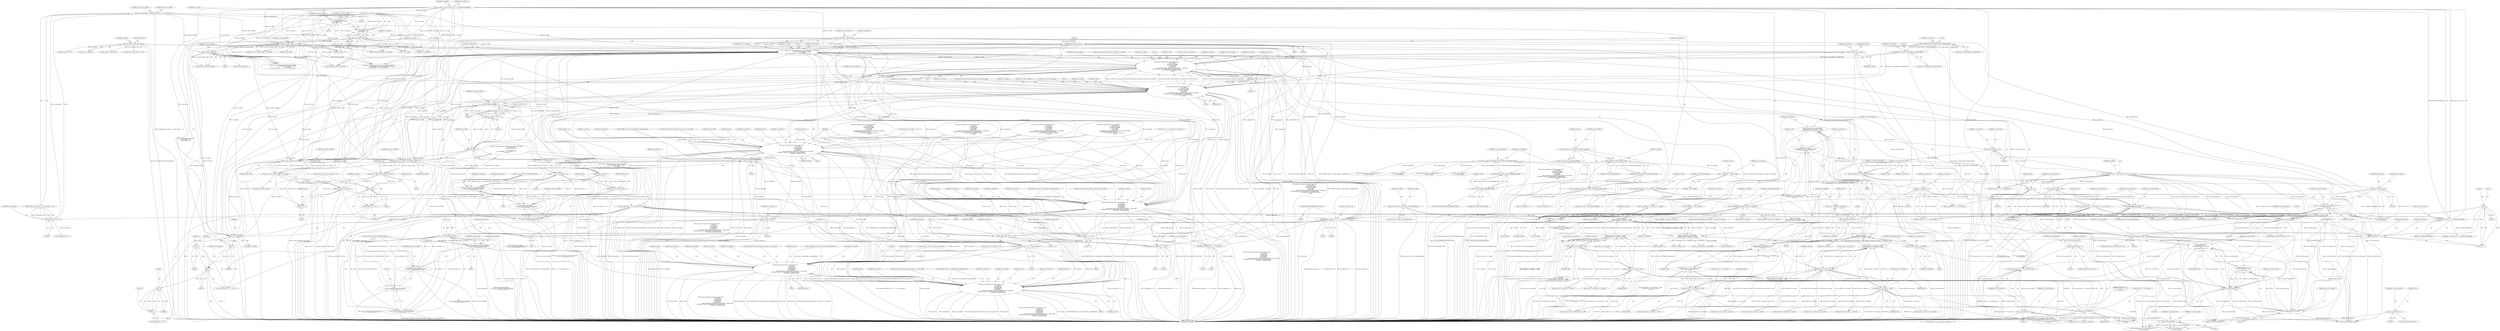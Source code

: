 digraph "0_Android_a583270e1c96d307469c83dc42bd3c5f1b9ef63f@API" {
"1001636" [label="(Call,memset(au1_ngbr_pels, 0, 4))"];
"1001698" [label="(Call,ps_dec->apf_intra_pred_luma_4x4[i1_intra_pred](\n                            au1_ngbr_pels, pu1_luma_rec_buffer, 1,\n                            ui_rec_width,\n ((u1_is_top_sub_block << 2) | u1_is_left_sub_block)))"];
"1001640" [label="(Call,au1_ngbr_pels[4] = *pu1_top_left)"];
"1001684" [label="(Call,memset(au1_ngbr_pels + 4 * 2 + 1, au1_ngbr_pels[4 * 2], 4))"];
"1001621" [label="(Call,au1_ngbr_pels[4 - 1 - i] = pu1_left[i * ui_rec_width])"];
"1001495" [label="(Call,pu1_left = pu1_luma_rec_buffer - 1)"];
"1001497" [label="(Call,pu1_luma_rec_buffer - 1)"];
"1001777" [label="(Call,pu1_luma_rec_buffer +=\n (u1_sub_blk_x == 3) ? (ui_rec_width << 2) - 12 : 4)"];
"1001783" [label="(Call,(ui_rec_width << 2) - 12)"];
"1001784" [label="(Call,ui_rec_width << 2)"];
"1001720" [label="(Call,ps_dec->pf_iquant_itrans_recon_luma_4x4_dc(\n                                        pi2_y_coeff1,\n                                        pu1_luma_rec_buffer,\n                                        pu1_luma_rec_buffer,\n                                        ui_rec_width,\n                                        ui_rec_width,\n                                        gau2_ih264_iquant_scale_4x4[ps_cur_mb_info->u1_qp_rem6],\n (UWORD16 *)ps_dec->s_high_profile.i2_scalinglist4x4[0],\n                                        ps_cur_mb_info->u1_qp_div6, ai2_tmp, 0,\n                                        NULL))"];
"1001774" [label="(Call,pi2_y_coeff1 += 16)"];
"1001748" [label="(Call,ps_dec->pf_iquant_itrans_recon_luma_4x4(\n                                        pi2_y_coeff1,\n                                        pu1_luma_rec_buffer,\n                                        pu1_luma_rec_buffer,\n                                        ui_rec_width,\n                                        ui_rec_width,\n                                        gau2_ih264_iquant_scale_4x4[ps_cur_mb_info->u1_qp_rem6],\n (UWORD16 *)ps_dec->s_high_profile.i2_scalinglist4x4[0],\n                                        ps_cur_mb_info->u1_qp_div6, ai2_tmp, 0,\n                                        NULL))"];
"1001389" [label="(Call,pi2_y_coeff1 = pi2_y_coeff)"];
"1000779" [label="(Call,pi2_y_coeff = ps_dec->pi2_coeff_data)"];
"1001759" [label="(Call,(UWORD16 *)ps_dec->s_high_profile.i2_scalinglist4x4[0])"];
"1001731" [label="(Call,(UWORD16 *)ps_dec->s_high_profile.i2_scalinglist4x4[0])"];
"1001482" [label="(Call,pu1_luma_rec_buffer - ui_rec_width)"];
"1000665" [label="(Call,pu1_luma_rec_buffer - 1)"];
"1000655" [label="(Call,pu1_luma_rec_buffer - ui_rec_width)"];
"1000590" [label="(Call,pu1_luma_rec_buffer += (\n                            u1_mb_field_decoding_flag ?\n (ui_rec_width >> 1) :\n (ui_rec_width << 4)))"];
"1000594" [label="(Call,ui_rec_width >> 1)"];
"1000568" [label="(Call,ui_rec_width = ps_dec->u2_frm_wd_y << u1_mb_field_decoding_flag)"];
"1000570" [label="(Call,ps_dec->u2_frm_wd_y << u1_mb_field_decoding_flag)"];
"1000366" [label="(Call,u1_mb_field_decoding_flag = ps_cur_mb_info->u1_mb_field_decodingflag)"];
"1000452" [label="(Call,u1_mb_field_decoding_flag ^ ps_left_mb->u1_mb_fld)"];
"1000597" [label="(Call,ui_rec_width << 4)"];
"1000536" [label="(Call,pu1_luma_rec_buffer = ps_frame_buf->pu1_dest_y + (u4_num_pmbair << 4))"];
"1000542" [label="(Call,u4_num_pmbair << 4)"];
"1000361" [label="(Call,u4_num_pmbair = (u1_mb_num >> u1_mbaff))"];
"1000363" [label="(Call,u1_mb_num >> u1_mbaff)"];
"1000242" [label="(MethodParameterIn,UWORD8 u1_mb_num)"];
"1000349" [label="(Call,u1_mbaff = ps_dec->ps_cur_slice->u1_mbaff_frame_flag)"];
"1001467" [label="(Call,pu1_luma_rec_buffer - ui_rec_width)"];
"1001636" [label="(Call,memset(au1_ngbr_pels, 0, 4))"];
"1001688" [label="(Call,4 * 2)"];
"1001631" [label="(Call,i * ui_rec_width)"];
"1001626" [label="(Call,1 - i)"];
"1001616" [label="(Call,i < 4)"];
"1001619" [label="(Call,i++)"];
"1001613" [label="(Call,i = 0)"];
"1001703" [label="(Call,(u1_is_top_sub_block << 2) | u1_is_left_sub_block)"];
"1001704" [label="(Call,u1_is_top_sub_block << 2)"];
"1001519" [label="(Call,u1_is_top_sub_block << 1)"];
"1001020" [label="(Call,u1_is_top_sub_block = uc_useTopMB)"];
"1000285" [label="(Call,uc_useTopMB = u1_top_available)"];
"1000257" [label="(Call,u1_top_available = BOOLEAN(uc_temp & TOP_MB_AVAILABLE_MASK))"];
"1000259" [label="(Call,BOOLEAN(uc_temp & TOP_MB_AVAILABLE_MASK))"];
"1000260" [label="(Call,uc_temp & TOP_MB_AVAILABLE_MASK)"];
"1000251" [label="(Call,uc_temp = ps_cur_mb_info->u1_mb_ngbr_availablity)"];
"1000411" [label="(Call,uc_useTopMB = uc_useTopMB\n && ((ps_top_mb->u1_mb_type != P_MB)\n && (ps_top_mb->u1_mb_type != B_MB)))"];
"1000413" [label="(Call,uc_useTopMB\n && ((ps_top_mb->u1_mb_type != P_MB)\n && (ps_top_mb->u1_mb_type != B_MB)))"];
"1000415" [label="(Call,(ps_top_mb->u1_mb_type != P_MB)\n && (ps_top_mb->u1_mb_type != B_MB))"];
"1000416" [label="(Call,ps_top_mb->u1_mb_type != P_MB)"];
"1000421" [label="(Call,ps_top_mb->u1_mb_type != B_MB)"];
"1001453" [label="(Call,u1_is_top_sub_block = 1)"];
"1001439" [label="(Call,u1_is_left_sub_block =\n (u1_sub_blk_y < 2) ?\n (CHECKBIT(u2_use_left_mb_pack,\n 0)) :\n (u2_use_left_mb_pack >> 8))"];
"1001445" [label="(Call,CHECKBIT(u2_use_left_mb_pack,\n 0))"];
"1001448" [label="(Call,u2_use_left_mb_pack >> 8)"];
"1000494" [label="(Call,u2_use_left_mb_pack = (u2_use_left_mb << 8)\n + (u2_use_left_mb))"];
"1000497" [label="(Call,u2_use_left_mb << 8)"];
"1000477" [label="(Call,u2_use_left_mb = u2_use_left_mb && u1_left)"];
"1000479" [label="(Call,u2_use_left_mb && u1_left)"];
"1000444" [label="(Call,u2_use_left_mb << 8)"];
"1000426" [label="(Call,u2_use_left_mb = u2_use_left_mb\n && ((ps_left_mb->u1_mb_type != P_MB)\n && (ps_left_mb->u1_mb_type != B_MB)))"];
"1000428" [label="(Call,u2_use_left_mb\n && ((ps_left_mb->u1_mb_type != P_MB)\n && (ps_left_mb->u1_mb_type != B_MB)))"];
"1000408" [label="(Call,(UWORD8)u2_use_left_mb)"];
"1000394" [label="(Call,u2_use_left_mb << 8)"];
"1000289" [label="(Call,u2_use_left_mb = u1_left_available)"];
"1000264" [label="(Call,u1_left_available = BOOLEAN(uc_temp & LEFT_MB_AVAILABLE_MASK))"];
"1000266" [label="(Call,BOOLEAN(uc_temp & LEFT_MB_AVAILABLE_MASK))"];
"1000267" [label="(Call,uc_temp & LEFT_MB_AVAILABLE_MASK)"];
"1000430" [label="(Call,(ps_left_mb->u1_mb_type != P_MB)\n && (ps_left_mb->u1_mb_type != B_MB))"];
"1000431" [label="(Call,ps_left_mb->u1_mb_type != P_MB)"];
"1000436" [label="(Call,ps_left_mb->u1_mb_type != B_MB)"];
"1000458" [label="(Call,u1_left = u1_left\n && (((ps_left_mb + 1)->u1_mb_type != P_MB)\n && ((ps_left_mb + 1)->u1_mb_type\n != B_MB)))"];
"1000460" [label="(Call,u1_left\n && (((ps_left_mb + 1)->u1_mb_type != P_MB)\n && ((ps_left_mb + 1)->u1_mb_type\n != B_MB)))"];
"1000406" [label="(Call,u1_left = (UWORD8)u2_use_left_mb)"];
"1000462" [label="(Call,((ps_left_mb + 1)->u1_mb_type != P_MB)\n && ((ps_left_mb + 1)->u1_mb_type\n != B_MB))"];
"1000463" [label="(Call,(ps_left_mb + 1)->u1_mb_type != P_MB)"];
"1000470" [label="(Call,(ps_left_mb + 1)->u1_mb_type\n != B_MB)"];
"1001198" [label="(Call,CHECKBIT(u2_use_left_mb_pack,0))"];
"1000441" [label="(Call,u2_use_left_mb_pack = (u2_use_left_mb << 8) + u2_use_left_mb)"];
"1000391" [label="(Call,u2_use_left_mb_pack = (u2_use_left_mb << 8) + u2_use_left_mb)"];
"1000484" [label="(Call,u2_use_left_mb_pack = (u1_left << 8)\n + (u2_use_left_mb_pack & 0xff))"];
"1000487" [label="(Call,u1_left << 8)"];
"1000490" [label="(Call,u2_use_left_mb_pack & 0xff)"];
"1001238" [label="(Call,u2_use_left_mb_pack >> 8)"];
"1001435" [label="(Call,u1_is_left_sub_block = 1)"];
"1001649" [label="(Call,memcpy(au1_ngbr_pels + 4 + 1, pu1_top, 4))"];
"1001650" [label="(Call,au1_ngbr_pels + 4 + 1)"];
"1001659" [label="(Call,memset(au1_ngbr_pels + 4 + 1, 0, 4))"];
"1001660" [label="(Call,au1_ngbr_pels + 4 + 1)"];
"1001670" [label="(Call,memcpy(au1_ngbr_pels + 4 * 2 + 1, pu1_top_right, 4))"];
"1001671" [label="(Call,au1_ngbr_pels + 4 * 2 + 1)"];
"1001685" [label="(Call,au1_ngbr_pels + 4 * 2 + 1)"];
"1001465" [label="(Call,pu1_top = pu1_luma_rec_buffer - ui_rec_width)"];
"1001485" [label="(Call,pu1_top_right = pu1_top + 4)"];
"1001487" [label="(Call,pu1_top + 4)"];
"1001492" [label="(Call,pu1_top - 1)"];
"1001490" [label="(Call,pu1_top_left = pu1_top - 1)"];
"1001624" [label="(Call,4 - 1 - i)"];
"1001480" [label="(Call,pu1_top = pu1_luma_rec_buffer - ui_rec_width)"];
"1001779" [label="(Call,(u1_sub_blk_x == 3) ? (ui_rec_width << 2) - 12 : 4)"];
"1002917" [label="(Call,ps_dec->pf_iquant_itrans_recon_chroma_4x4(\n                                            pi2_level,\n                                            pu1_pred_sblk,\n                                            pu1_pred_sblk,\n                                            u4_recwidth_cr,\n                                            u4_recwidth_cr,\n                                            gau2_ih264_iquant_scale_4x4[ps_cur_mb_info->u1_qpc_rem6],\n (UWORD16 *)ps_dec->s_high_profile.i2_scalinglist4x4[1],\n                                            u4_scale_u, ai2_tmp, pi2_level))"];
"1002908" [label="(Call,u4_recwidth_cr << 2)"];
"1002904" [label="(Call,(i >> 1) * (u4_recwidth_cr << 2))"];
"1002892" [label="(Call,*pu1_pred_sblk = pu1_mb_cb_rei1_buffer\n + ((i & 0x1) * BLK_SIZE * YUV420SP_FACTOR)\n + (i >> 1) * (u4_recwidth_cr << 2))"];
"1002948" [label="(Call,ps_dec->pf_iquant_itrans_recon_chroma_4x4_dc(\n                                            pi2_level,\n                                            pu1_pred_sblk,\n                                            pu1_pred_sblk,\n                                            u4_recwidth_cr,\n                                            u4_recwidth_cr,\n                                            gau2_ih264_iquant_scale_4x4[ps_cur_mb_info->u1_qpc_rem6],\n (UWORD16 *)ps_dec->s_high_profile.i2_scalinglist4x4[1],\n                                            u4_scale_u, ai2_tmp, pi2_level))"];
"1003019" [label="(Call,u4_recwidth_cr << 2)"];
"1003015" [label="(Call,(i >> 1) * (u4_recwidth_cr << 2))"];
"1003001" [label="(Call,*pu1_pred_sblk = pu1_mb_cb_rei1_buffer + 1\n + ((i & 0x1) * BLK_SIZE * YUV420SP_FACTOR)\n + (i >> 1) * (u4_recwidth_cr << 2))"];
"1003028" [label="(Call,ps_dec->pf_iquant_itrans_recon_chroma_4x4(\n                                            pi2_level,\n                                            pu1_pred_sblk,\n                                            pu1_pred_sblk,\n                                            u4_recwidth_cr,\n                                            u4_recwidth_cr,\n                                            gau2_ih264_iquant_scale_4x4[ps_cur_mb_info->u1_qpcr_rem6],\n (UWORD16 *)ps_dec->s_high_profile.i2_scalinglist4x4[2],\n                                            u4_scale_v, ai2_tmp, pi2_level))"];
"1003059" [label="(Call,ps_dec->pf_iquant_itrans_recon_chroma_4x4_dc(\n                                            pi2_level,\n                                            pu1_pred_sblk,\n                                            pu1_pred_sblk,\n                                            u4_recwidth_cr,\n                                            u4_recwidth_cr,\n                                            gau2_ih264_iquant_scale_4x4[ps_cur_mb_info->u1_qpcr_rem6],\n (UWORD16 *)ps_dec->s_high_profile.i2_scalinglist4x4[2],\n                                            u4_scale_v, ai2_tmp, pi2_level))"];
"1003003" [label="(Call,pu1_mb_cb_rei1_buffer + 1\n + ((i & 0x1) * BLK_SIZE * YUV420SP_FACTOR)\n + (i >> 1) * (u4_recwidth_cr << 2))"];
"1003005" [label="(Call,1\n + ((i & 0x1) * BLK_SIZE * YUV420SP_FACTOR)\n + (i >> 1) * (u4_recwidth_cr << 2))"];
"1003007" [label="(Call,((i & 0x1) * BLK_SIZE * YUV420SP_FACTOR)\n + (i >> 1) * (u4_recwidth_cr << 2))"];
"1002894" [label="(Call,pu1_mb_cb_rei1_buffer\n + ((i & 0x1) * BLK_SIZE * YUV420SP_FACTOR)\n + (i >> 1) * (u4_recwidth_cr << 2))"];
"1002896" [label="(Call,((i & 0x1) * BLK_SIZE * YUV420SP_FACTOR)\n + (i >> 1) * (u4_recwidth_cr << 2))"];
"1000457" [label="(Block,)"];
"1003025" [label="(Identifier,u2_chroma_csbp)"];
"1000429" [label="(Identifier,u2_use_left_mb)"];
"1001780" [label="(Call,u1_sub_blk_x == 3)"];
"1002884" [label="(Call,*pi2_level = pi2_y_coeff + (i << 4))"];
"1001783" [label="(Call,(ui_rec_width << 2) - 12)"];
"1000395" [label="(Identifier,u2_use_left_mb)"];
"1000667" [label="(Literal,1)"];
"1001699" [label="(Identifier,au1_ngbr_pels)"];
"1000521" [label="(Call,ps_cur_mb_info->u1_topleft_mbtype != P_MB)"];
"1000497" [label="(Call,u2_use_left_mb << 8)"];
"1003003" [label="(Call,pu1_mb_cb_rei1_buffer + 1\n + ((i & 0x1) * BLK_SIZE * YUV420SP_FACTOR)\n + (i >> 1) * (u4_recwidth_cr << 2))"];
"1003063" [label="(Identifier,u4_recwidth_cr)"];
"1002522" [label="(Call,ps_dec->pf_iquant_itrans_recon_luma_8x8_dc(\n                                        pi2_y_coeff1,\n                                        pu1_luma_rec_buffer,\n                                        pu1_luma_rec_buffer,\n                                        ui_rec_width,\n                                        ui_rec_width,\n                                        gau1_ih264d_dequant8x8_cavlc[ps_cur_mb_info->u1_qp_rem6],\n (UWORD16 *)pi2_scale_matrix_ptr,\n                                        ps_cur_mb_info->u1_qp_div6, ai2_tmp, 0,\n                                        NULL))"];
"1000478" [label="(Identifier,u2_use_left_mb)"];
"1000290" [label="(Identifier,u2_use_left_mb)"];
"1001479" [label="(Block,)"];
"1001665" [label="(Literal,0)"];
"1001759" [label="(Call,(UWORD16 *)ps_dec->s_high_profile.i2_scalinglist4x4[0])"];
"1000392" [label="(Identifier,u2_use_left_mb_pack)"];
"1000291" [label="(Identifier,u1_left_available)"];
"1001485" [label="(Call,pu1_top_right = pu1_top + 4)"];
"1001487" [label="(Call,pu1_top + 4)"];
"1001623" [label="(Identifier,au1_ngbr_pels)"];
"1001698" [label="(Call,ps_dec->apf_intra_pred_luma_4x4[i1_intra_pred](\n                            au1_ngbr_pels, pu1_luma_rec_buffer, 1,\n                            ui_rec_width,\n ((u1_is_top_sub_block << 2) | u1_is_left_sub_block)))"];
"1000458" [label="(Call,u1_left = u1_left\n && (((ps_left_mb + 1)->u1_mb_type != P_MB)\n && ((ps_left_mb + 1)->u1_mb_type\n != B_MB)))"];
"1000464" [label="(Call,(ps_left_mb + 1)->u1_mb_type)"];
"1001459" [label="(Identifier,ps_dec)"];
"1000447" [label="(Identifier,u2_use_left_mb)"];
"1001439" [label="(Call,u1_is_left_sub_block =\n (u1_sub_blk_y < 2) ?\n (CHECKBIT(u2_use_left_mb_pack,\n 0)) :\n (u2_use_left_mb_pack >> 8))"];
"1000589" [label="(Block,)"];
"1000526" [label="(Call,ps_cur_mb_info->u1_topleft_mbtype\n != B_MB)"];
"1001747" [label="(Block,)"];
"1001631" [label="(Call,i * ui_rec_width)"];
"1002638" [label="(Call,(u1_top_available << 1)\n + u1_left_available)"];
"1000493" [label="(ControlStructure,else)"];
"1001199" [label="(Identifier,u2_use_left_mb_pack)"];
"1001684" [label="(Call,memset(au1_ngbr_pels + 4 * 2 + 1, au1_ngbr_pels[4 * 2], 4))"];
"1003031" [label="(Identifier,pu1_pred_sblk)"];
"1002055" [label="(Call,(ps_left_mb + 1)->u1_mb_type != I_4x4_MB)"];
"1001658" [label="(Block,)"];
"1001679" [label="(Literal,4)"];
"1003062" [label="(Identifier,pu1_pred_sblk)"];
"1001435" [label="(Call,u1_is_left_sub_block = 1)"];
"1001726" [label="(Call,gau2_ih264_iquant_scale_4x4[ps_cur_mb_info->u1_qp_rem6])"];
"1002894" [label="(Call,pu1_mb_cb_rei1_buffer\n + ((i & 0x1) * BLK_SIZE * YUV420SP_FACTOR)\n + (i >> 1) * (u4_recwidth_cr << 2))"];
"1002950" [label="(Identifier,pu1_pred_sblk)"];
"1002897" [label="(Call,(i & 0x1) * BLK_SIZE * YUV420SP_FACTOR)"];
"1000786" [label="(Identifier,u1_mb_type)"];
"1001769" [label="(Identifier,ps_cur_mb_info)"];
"1002938" [label="(Identifier,ai2_tmp)"];
"1002905" [label="(Call,i >> 1)"];
"1000502" [label="(Identifier,u1_use_top_right_mb)"];
"1001449" [label="(Identifier,u2_use_left_mb_pack)"];
"1001710" [label="(Identifier,ui2_luma_csbp)"];
"1000268" [label="(Identifier,uc_temp)"];
"1003254" [label="(MethodReturn,WORD32)"];
"1002947" [label="(Block,)"];
"1002951" [label="(Identifier,pu1_pred_sblk)"];
"1002953" [label="(Identifier,u4_recwidth_cr)"];
"1001652" [label="(Call,4 + 1)"];
"1000414" [label="(Identifier,uc_useTopMB)"];
"1003002" [label="(Identifier,pu1_pred_sblk)"];
"1000552" [label="(Call,u4_num_pmbair << 3)"];
"1000577" [label="(Call,ps_dec->u2_frm_wd_uv << u1_mb_field_decoding_flag)"];
"1001229" [label="(Call,(ps_left_mb + 1)->u1_mb_type != I_4x4_MB)"];
"1001690" [label="(Literal,2)"];
"1001724" [label="(Identifier,ui_rec_width)"];
"1001454" [label="(Identifier,u1_is_top_sub_block)"];
"1001466" [label="(Identifier,pu1_top)"];
"1000252" [label="(Identifier,uc_temp)"];
"1000411" [label="(Call,uc_useTopMB = uc_useTopMB\n && ((ps_top_mb->u1_mb_type != P_MB)\n && (ps_top_mb->u1_mb_type != B_MB)))"];
"1000546" [label="(Identifier,pu1_mb_cb_rei1_buffer)"];
"1001469" [label="(Identifier,ui_rec_width)"];
"1001481" [label="(Identifier,pu1_top)"];
"1001455" [label="(Literal,1)"];
"1000470" [label="(Call,(ps_left_mb + 1)->u1_mb_type\n != B_MB)"];
"1000436" [label="(Call,ps_left_mb->u1_mb_type != B_MB)"];
"1001607" [label="(Block,)"];
"1001518" [label="(Call,(u1_is_top_sub_block << 1)\n + u1_is_left_sub_block)"];
"1000412" [label="(Identifier,uc_useTopMB)"];
"1001493" [label="(Identifier,pu1_top)"];
"1000445" [label="(Identifier,u2_use_left_mb)"];
"1000665" [label="(Call,pu1_luma_rec_buffer - 1)"];
"1001436" [label="(Identifier,u1_is_left_sub_block)"];
"1000490" [label="(Call,u2_use_left_mb_pack & 0xff)"];
"1001450" [label="(Literal,8)"];
"1001633" [label="(Identifier,ui_rec_width)"];
"1002347" [label="(Call,ui_rec_width << 3)"];
"1001772" [label="(Literal,0)"];
"1000260" [label="(Call,uc_temp & TOP_MB_AVAILABLE_MASK)"];
"1003244" [label="(Call,uc_useTopMB << 2)"];
"1000394" [label="(Call,u2_use_left_mb << 8)"];
"1000483" [label="(Identifier,u1_mb_field_decoding_flag)"];
"1000538" [label="(Call,ps_frame_buf->pu1_dest_y + (u4_num_pmbair << 4))"];
"1000799" [label="(Call,u1_top_available << 1)"];
"1000537" [label="(Identifier,pu1_luma_rec_buffer)"];
"1001659" [label="(Call,memset(au1_ngbr_pels + 4 + 1, 0, 4))"];
"1000594" [label="(Call,ui_rec_width >> 1)"];
"1002920" [label="(Identifier,pu1_pred_sblk)"];
"1002970" [label="(Identifier,pi2_level)"];
"1000460" [label="(Call,u1_left\n && (((ps_left_mb + 1)->u1_mb_type != P_MB)\n && ((ps_left_mb + 1)->u1_mb_type\n != B_MB)))"];
"1001661" [label="(Identifier,au1_ngbr_pels)"];
"1000979" [label="(Call,pi2_level[0] != 0)"];
"1000492" [label="(Literal,0xff)"];
"1001628" [label="(Identifier,i)"];
"1001240" [label="(Literal,8)"];
"1002918" [label="(Identifier,pi2_level)"];
"1001720" [label="(Call,ps_dec->pf_iquant_itrans_recon_luma_4x4_dc(\n                                        pi2_y_coeff1,\n                                        pu1_luma_rec_buffer,\n                                        pu1_luma_rec_buffer,\n                                        ui_rec_width,\n                                        ui_rec_width,\n                                        gau2_ih264_iquant_scale_4x4[ps_cur_mb_info->u1_qp_rem6],\n (UWORD16 *)ps_dec->s_high_profile.i2_scalinglist4x4[0],\n                                        ps_cur_mb_info->u1_qp_div6, ai2_tmp, 0,\n                                        NULL))"];
"1001522" [label="(Identifier,u1_is_left_sub_block)"];
"1000511" [label="(Call,ps_top_right_mb->u1_mb_type\n != B_MB)"];
"1001672" [label="(Identifier,au1_ngbr_pels)"];
"1000796" [label="(Call,u1_packed_modes = (u1_top_available << 1)\n + u1_left_available)"];
"1001669" [label="(Block,)"];
"1000452" [label="(Call,u1_mb_field_decoding_flag ^ ps_left_mb->u1_mb_fld)"];
"1002855" [label="(Call,u4_scale_u = ps_cur_mb_info->u1_qpc_div6)"];
"1000287" [label="(Identifier,u1_top_available)"];
"1000592" [label="(Call,u1_mb_field_decoding_flag ?\n (ui_rec_width >> 1) :\n (ui_rec_width << 4))"];
"1002942" [label="(Call,pi2_level[0] != 0)"];
"1001484" [label="(Identifier,ui_rec_width)"];
"1001441" [label="(Call,(u1_sub_blk_y < 2) ?\n (CHECKBIT(u2_use_left_mb_pack,\n 0)) :\n (u2_use_left_mb_pack >> 8))"];
"1000351" [label="(Call,ps_dec->ps_cur_slice->u1_mbaff_frame_flag)"];
"1000499" [label="(Literal,8)"];
"1001825" [label="(Call,u1_is_top_sub_block = uc_useTopMB)"];
"1001700" [label="(Identifier,pu1_luma_rec_buffer)"];
"1001618" [label="(Literal,4)"];
"1001691" [label="(Literal,1)"];
"1002064" [label="(Call,u2_use_left_mb_pack >> 8)"];
"1001130" [label="(Call,ps_left_mb->u1_mb_type != I_4x4_MB)"];
"1002882" [label="(Block,)"];
"1001494" [label="(Literal,1)"];
"1001238" [label="(Call,u2_use_left_mb_pack >> 8)"];
"1002916" [label="(Block,)"];
"1000568" [label="(Call,ui_rec_width = ps_dec->u2_frm_wd_y << u1_mb_field_decoding_flag)"];
"1000425" [label="(Identifier,B_MB)"];
"1001626" [label="(Call,1 - i)"];
"1000363" [label="(Call,u1_mb_num >> u1_mbaff)"];
"1003005" [label="(Call,1\n + ((i & 0x1) * BLK_SIZE * YUV420SP_FACTOR)\n + (i >> 1) * (u4_recwidth_cr << 2))"];
"1002892" [label="(Call,*pu1_pred_sblk = pu1_mb_cb_rei1_buffer\n + ((i & 0x1) * BLK_SIZE * YUV420SP_FACTOR)\n + (i >> 1) * (u4_recwidth_cr << 2))"];
"1001037" [label="(Identifier,ui2_left_pred_buf_width)"];
"1000498" [label="(Identifier,u2_use_left_mb)"];
"1001614" [label="(Identifier,i)"];
"1000420" [label="(Identifier,P_MB)"];
"1002013" [label="(Call,ps_left_mb->u1_mb_type != I_4x4_MB)"];
"1000482" [label="(ControlStructure,if(u1_mb_field_decoding_flag))"];
"1001491" [label="(Identifier,pu1_top_left)"];
"1000481" [label="(Identifier,u1_left)"];
"1001632" [label="(Identifier,i)"];
"1003048" [label="(Identifier,u4_scale_v)"];
"1001744" [label="(Literal,0)"];
"1002908" [label="(Call,u4_recwidth_cr << 2)"];
"1002922" [label="(Identifier,u4_recwidth_cr)"];
"1003081" [label="(Identifier,pi2_level)"];
"1003060" [label="(Identifier,pi2_level)"];
"1000441" [label="(Call,u2_use_left_mb_pack = (u2_use_left_mb << 8) + u2_use_left_mb)"];
"1000657" [label="(Identifier,ui_rec_width)"];
"1000367" [label="(Identifier,u1_mb_field_decoding_flag)"];
"1000491" [label="(Identifier,u2_use_left_mb_pack)"];
"1002959" [label="(Call,(UWORD16 *)ps_dec->s_high_profile.i2_scalinglist4x4[1])"];
"1000476" [label="(Identifier,B_MB)"];
"1001749" [label="(Identifier,pi2_y_coeff1)"];
"1002881" [label="(Identifier,i)"];
"1001440" [label="(Identifier,u1_is_left_sub_block)"];
"1001784" [label="(Call,ui_rec_width << 2)"];
"1001686" [label="(Identifier,au1_ngbr_pels)"];
"1001776" [label="(Literal,16)"];
"1000780" [label="(Identifier,pi2_y_coeff)"];
"1000916" [label="(Call,pi2_y_coeff + (i << 4))"];
"1001613" [label="(Call,i = 0)"];
"1001642" [label="(Identifier,au1_ngbr_pels)"];
"1000985" [label="(Call,ps_dec->pf_iquant_itrans_recon_luma_4x4_dc(\n                                        pi2_level,\n                                        pu1_pred_sblk,\n                                        pu1_pred_sblk,\n                                        ui_rec_width,\n                                        ui_rec_width,\n                                        gau2_ih264_iquant_scale_4x4[ps_cur_mb_info->u1_qp_rem6],\n (UWORD16 *)ps_dec->s_high_profile.i2_scalinglist4x4[0],\n                                        ps_cur_mb_info->u1_qp_div6, ai2_tmp, 1,\n                                        pi2_level))"];
"1000486" [label="(Call,(u1_left << 8)\n + (u2_use_left_mb_pack & 0xff))"];
"1002895" [label="(Identifier,pu1_mb_cb_rei1_buffer)"];
"1003064" [label="(Identifier,u4_recwidth_cr)"];
"1002334" [label="(Call,pu1_luma_rec_buffer - 1)"];
"1003058" [label="(Block,)"];
"1002993" [label="(Call,*pi2_level = pi2_y_coeff + (i << 4))"];
"1002954" [label="(Call,gau2_ih264_iquant_scale_4x4[ps_cur_mb_info->u1_qpc_rem6])"];
"1002937" [label="(Identifier,u4_scale_u)"];
"1001445" [label="(Call,CHECKBIT(u2_use_left_mb_pack,\n 0))"];
"1000544" [label="(Literal,4)"];
"1000257" [label="(Call,u1_top_available = BOOLEAN(uc_temp & TOP_MB_AVAILABLE_MASK))"];
"1003033" [label="(Identifier,u4_recwidth_cr)"];
"1000265" [label="(Identifier,u1_left_available)"];
"1000243" [label="(Block,)"];
"1001190" [label="(Call,ps_left_mb->u1_mb_type != I_4x4_MB)"];
"1001452" [label="(Identifier,u1_sub_blk_y)"];
"1001685" [label="(Call,au1_ngbr_pels + 4 * 2 + 1)"];
"1001638" [label="(Literal,0)"];
"1001483" [label="(Identifier,pu1_luma_rec_buffer)"];
"1001021" [label="(Identifier,u1_is_top_sub_block)"];
"1003027" [label="(Block,)"];
"1001775" [label="(Identifier,pi2_y_coeff1)"];
"1001404" [label="(Block,)"];
"1001624" [label="(Call,4 - 1 - i)"];
"1001707" [label="(Identifier,u1_is_left_sub_block)"];
"1000781" [label="(Call,ps_dec->pi2_coeff_data)"];
"1000391" [label="(Call,u2_use_left_mb_pack = (u2_use_left_mb << 8) + u2_use_left_mb)"];
"1001773" [label="(Identifier,NULL)"];
"1000421" [label="(Call,ps_top_mb->u1_mb_type != B_MB)"];
"1001451" [label="(ControlStructure,if(u1_sub_blk_y))"];
"1001468" [label="(Identifier,pu1_luma_rec_buffer)"];
"1001674" [label="(Call,4 * 2)"];
"1003016" [label="(Call,i >> 1)"];
"1001649" [label="(Call,memcpy(au1_ngbr_pels + 4 + 1, pu1_top, 4))"];
"1000261" [label="(Identifier,uc_temp)"];
"1001706" [label="(Literal,2)"];
"1000798" [label="(Call,(u1_top_available << 1)\n + u1_left_available)"];
"1002990" [label="(Identifier,i)"];
"1001936" [label="(Call,!u1_mbaff)"];
"1003059" [label="(Call,ps_dec->pf_iquant_itrans_recon_chroma_4x4_dc(\n                                            pi2_level,\n                                            pu1_pred_sblk,\n                                            pu1_pred_sblk,\n                                            u4_recwidth_cr,\n                                            u4_recwidth_cr,\n                                            gau2_ih264_iquant_scale_4x4[ps_cur_mb_info->u1_qpcr_rem6],\n (UWORD16 *)ps_dec->s_high_profile.i2_scalinglist4x4[2],\n                                            u4_scale_v, ai2_tmp, pi2_level))"];
"1001777" [label="(Call,pu1_luma_rec_buffer +=\n (u1_sub_blk_x == 3) ? (ui_rec_width << 2) - 12 : 4)"];
"1002921" [label="(Identifier,u4_recwidth_cr)"];
"1001237" [label="(ControlStructure,if(u2_use_left_mb_pack >> 8))"];
"1003004" [label="(Identifier,pu1_mb_cb_rei1_buffer)"];
"1001703" [label="(Call,(u1_is_top_sub_block << 2) | u1_is_left_sub_block)"];
"1000473" [label="(Identifier,ps_left_mb)"];
"1000442" [label="(Identifier,u2_use_left_mb_pack)"];
"1000242" [label="(MethodParameterIn,UWORD8 u1_mb_num)"];
"1000289" [label="(Call,u2_use_left_mb = u1_left_available)"];
"1001788" [label="(Literal,4)"];
"1002928" [label="(Call,(UWORD16 *)ps_dec->s_high_profile.i2_scalinglist4x4[1])"];
"1000500" [label="(Identifier,u2_use_left_mb)"];
"1001467" [label="(Call,pu1_luma_rec_buffer - ui_rec_width)"];
"1001516" [label="(Call,u1_packed_modes = (u1_is_top_sub_block << 1)\n + u1_is_left_sub_block)"];
"1000947" [label="(Call,ps_dec->pf_iquant_itrans_recon_luma_4x4(\n                                        pi2_level,\n                                        pu1_pred_sblk,\n                                        pu1_pred_sblk,\n                                        ui_rec_width,\n                                        ui_rec_width,\n                                        gau2_ih264_iquant_scale_4x4[ps_cur_mb_info->u1_qp_rem6],\n (UWORD16 *)ps_dec->s_high_profile.i2_scalinglist4x4[0],\n                                        ps_cur_mb_info->u1_qp_div6, ai2_tmp, 1,\n                                        pi2_level))"];
"1001771" [label="(Identifier,ai2_tmp)"];
"1001670" [label="(Call,memcpy(au1_ngbr_pels + 4 * 2 + 1, pu1_top_right, 4))"];
"1002306" [label="(Call,u2_use_left_mb_pack >> 8)"];
"1001745" [label="(Identifier,NULL)"];
"1000440" [label="(Identifier,B_MB)"];
"1001490" [label="(Call,pu1_top_left = pu1_top - 1)"];
"1001750" [label="(Identifier,pu1_luma_rec_buffer)"];
"1001520" [label="(Identifier,u1_is_top_sub_block)"];
"1001702" [label="(Identifier,ui_rec_width)"];
"1001656" [label="(Literal,4)"];
"1000656" [label="(Identifier,pu1_luma_rec_buffer)"];
"1001666" [label="(Literal,4)"];
"1000422" [label="(Call,ps_top_mb->u1_mb_type)"];
"1000461" [label="(Identifier,u1_left)"];
"1000413" [label="(Call,uc_useTopMB\n && ((ps_top_mb->u1_mb_type != P_MB)\n && (ps_top_mb->u1_mb_type != B_MB)))"];
"1000779" [label="(Call,pi2_y_coeff = ps_dec->pi2_coeff_data)"];
"1002910" [label="(Literal,2)"];
"1000357" [label="(Identifier,u1_topmb)"];
"1000259" [label="(Call,BOOLEAN(uc_temp & TOP_MB_AVAILABLE_MASK))"];
"1000569" [label="(Identifier,ui_rec_width)"];
"1001692" [label="(Call,au1_ngbr_pels[4 * 2])"];
"1000663" [label="(Call,pu1_yleft = pu1_luma_rec_buffer - 1)"];
"1003079" [label="(Identifier,u4_scale_v)"];
"1000536" [label="(Call,pu1_luma_rec_buffer = ps_frame_buf->pu1_dest_y + (u4_num_pmbair << 4))"];
"1000404" [label="(Block,)"];
"1000410" [label="(Identifier,u2_use_left_mb)"];
"1003050" [label="(Identifier,pi2_level)"];
"1001640" [label="(Call,au1_ngbr_pels[4] = *pu1_top_left)"];
"1001785" [label="(Identifier,ui_rec_width)"];
"1000407" [label="(Identifier,u1_left)"];
"1002968" [label="(Identifier,u4_scale_u)"];
"1000423" [label="(Identifier,ps_top_mb)"];
"1002841" [label="(Call,ps_dec->apf_intra_pred_chroma[u1_intra_chrom_pred_mode](\n                                pu1_ngbr_pels,\n                                pu1_mb_cb_rei1_buffer,\n 1,\n                                u4_recwidth_cr,\n ((uc_useTopMB << 2) | (use_left2 << 4)\n | use_left1)))"];
"1001635" [label="(Block,)"];
"1001731" [label="(Call,(UWORD16 *)ps_dec->s_high_profile.i2_scalinglist4x4[0])"];
"1003021" [label="(Literal,2)"];
"1000368" [label="(Call,ps_cur_mb_info->u1_mb_field_decodingflag)"];
"1003097" [label="(Call,u2_use_left_mb_pack & 0x0ff)"];
"1001200" [label="(Literal,0)"];
"1002949" [label="(Identifier,pi2_level)"];
"1001621" [label="(Call,au1_ngbr_pels[4 - 1 - i] = pu1_left[i * ui_rec_width])"];
"1000361" [label="(Call,u4_num_pmbair = (u1_mb_num >> u1_mbaff))"];
"1001688" [label="(Call,4 * 2)"];
"1001239" [label="(Identifier,u2_use_left_mb_pack)"];
"1001020" [label="(Call,u1_is_top_sub_block = uc_useTopMB)"];
"1001197" [label="(Call,CHECKBIT(u2_use_left_mb_pack,0) == 0)"];
"1002969" [label="(Identifier,ai2_tmp)"];
"1000366" [label="(Call,u1_mb_field_decoding_flag = ps_cur_mb_info->u1_mb_field_decodingflag)"];
"1000655" [label="(Call,pu1_luma_rec_buffer - ui_rec_width)"];
"1001465" [label="(Call,pu1_top = pu1_luma_rec_buffer - ui_rec_width)"];
"1001521" [label="(Literal,1)"];
"1001448" [label="(Call,u2_use_left_mb_pack >> 8)"];
"1001022" [label="(Identifier,uc_useTopMB)"];
"1001673" [label="(Call,4 * 2 + 1)"];
"1000597" [label="(Call,ui_rec_width << 4)"];
"1003019" [label="(Call,u4_recwidth_cr << 2)"];
"1003008" [label="(Call,(i & 0x1) * BLK_SIZE * YUV420SP_FACTOR)"];
"1000431" [label="(Call,ps_left_mb->u1_mb_type != P_MB)"];
"1001625" [label="(Literal,4)"];
"1001389" [label="(Call,pi2_y_coeff1 = pi2_y_coeff)"];
"1001752" [label="(Identifier,ui_rec_width)"];
"1003034" [label="(Call,gau2_ih264_iquant_scale_4x4[ps_cur_mb_info->u1_qpcr_rem6])"];
"1001453" [label="(Call,u1_is_top_sub_block = 1)"];
"1000372" [label="(Identifier,ps_curmb)"];
"1000274" [label="(Call,uc_temp & TOP_RIGHT_MB_AVAILABLE_MASK)"];
"1001368" [label="(Call,ps_left_mb->u1_mb_type != I_4x4_MB)"];
"1000443" [label="(Call,(u2_use_left_mb << 8) + u2_use_left_mb)"];
"1000446" [label="(Literal,8)"];
"1000485" [label="(Identifier,u2_use_left_mb_pack)"];
"1002488" [label="(Call,ps_dec->apf_intra_pred_luma_8x8[i1_intra_pred](\n                                    au1_ngbr_pels, pu1_luma_rec_buffer, 1,\n                                    ui_rec_width,\n ((u1_is_top_sub_block << 2) | u1_is_left_sub_block)))"];
"1002860" [label="(Call,u4_scale_v = ps_cur_mb_info->u1_qpcr_div6)"];
"1003080" [label="(Identifier,ai2_tmp)"];
"1001438" [label="(ControlStructure,else)"];
"1000262" [label="(Identifier,TOP_MB_AVAILABLE_MASK)"];
"1001480" [label="(Call,pu1_top = pu1_luma_rec_buffer - ui_rec_width)"];
"1001499" [label="(Literal,1)"];
"1001447" [label="(Literal,0)"];
"1001488" [label="(Identifier,pu1_top)"];
"1002896" [label="(Call,((i & 0x1) * BLK_SIZE * YUV420SP_FACTOR)\n + (i >> 1) * (u4_recwidth_cr << 2))"];
"1001743" [label="(Identifier,ai2_tmp)"];
"1000495" [label="(Identifier,u2_use_left_mb_pack)"];
"1000653" [label="(Call,puc_top = pu1_luma_rec_buffer - ui_rec_width)"];
"1000349" [label="(Call,u1_mbaff = ps_dec->ps_cur_slice->u1_mbaff_frame_flag)"];
"1001662" [label="(Call,4 + 1)"];
"1000469" [label="(Identifier,P_MB)"];
"1001497" [label="(Call,pu1_luma_rec_buffer - 1)"];
"1002893" [label="(Identifier,pu1_pred_sblk)"];
"1001486" [label="(Identifier,pu1_top_right)"];
"1000598" [label="(Identifier,ui_rec_width)"];
"1000269" [label="(Identifier,LEFT_MB_AVAILABLE_MASK)"];
"1000438" [label="(Identifier,ps_left_mb)"];
"1001647" [label="(Identifier,u1_is_top_sub_block)"];
"1002904" [label="(Call,(i >> 1) * (u4_recwidth_cr << 2))"];
"1002914" [label="(Identifier,u2_chroma_csbp)"];
"1000489" [label="(Literal,8)"];
"1001620" [label="(Identifier,i)"];
"1001492" [label="(Call,pu1_top - 1)"];
"1002909" [label="(Identifier,u4_recwidth_cr)"];
"1001641" [label="(Call,au1_ngbr_pels[4])"];
"1002948" [label="(Call,ps_dec->pf_iquant_itrans_recon_chroma_4x4_dc(\n                                            pi2_level,\n                                            pu1_pred_sblk,\n                                            pu1_pred_sblk,\n                                            u4_recwidth_cr,\n                                            u4_recwidth_cr,\n                                            gau2_ih264_iquant_scale_4x4[ps_cur_mb_info->u1_qpc_rem6],\n (UWORD16 *)ps_dec->s_high_profile.i2_scalinglist4x4[1],\n                                            u4_scale_u, ai2_tmp, pi2_level))"];
"1000895" [label="(Call,(uc_useTopMB << 2) | u2_use_left_mb)"];
"1002952" [label="(Identifier,u4_recwidth_cr)"];
"1001501" [label="(Identifier,i1_intra_pred)"];
"1000591" [label="(Identifier,pu1_luma_rec_buffer)"];
"1000596" [label="(Literal,1)"];
"1000396" [label="(Literal,8)"];
"1001740" [label="(Call,ps_cur_mb_info->u1_qp_div6)"];
"1001446" [label="(Identifier,u2_use_left_mb_pack)"];
"1002303" [label="(Call,CHECKBIT(u2_use_left_mb_pack,\n 0))"];
"1000487" [label="(Call,u1_left << 8)"];
"1001683" [label="(Block,)"];
"1002197" [label="(Call,ps_left_mb->u1_mb_type != I_4x4_MB)"];
"1000480" [label="(Identifier,u2_use_left_mb)"];
"1001697" [label="(Literal,4)"];
"1000576" [label="(Identifier,u4_recwidth_cr)"];
"1000484" [label="(Call,u2_use_left_mb_pack = (u1_left << 8)\n + (u2_use_left_mb_pack & 0xff))"];
"1003061" [label="(Identifier,pu1_pred_sblk)"];
"1003029" [label="(Identifier,pi2_level)"];
"1000570" [label="(Call,ps_dec->u2_frm_wd_y << u1_mb_field_decoding_flag)"];
"1001774" [label="(Call,pi2_y_coeff1 += 16)"];
"1002923" [label="(Call,gau2_ih264_iquant_scale_4x4[ps_cur_mb_info->u1_qpc_rem6])"];
"1001393" [label="(Identifier,pu1_top_left)"];
"1003030" [label="(Identifier,pu1_pred_sblk)"];
"1001482" [label="(Call,pu1_luma_rec_buffer - ui_rec_width)"];
"1001648" [label="(Block,)"];
"1000542" [label="(Call,u4_num_pmbair << 4)"];
"1003039" [label="(Call,(UWORD16 *)ps_dec->s_high_profile.i2_scalinglist4x4[2])"];
"1001891" [label="(Call,ps_top_mb->u1_mb_type == I_4x4_MB)"];
"1001655" [label="(Identifier,pu1_top)"];
"1002021" [label="(Call,CHECKBIT(u2_use_left_mb_pack,0))"];
"1003020" [label="(Identifier,u4_recwidth_cr)"];
"1000397" [label="(Identifier,u2_use_left_mb)"];
"1001786" [label="(Literal,2)"];
"1000543" [label="(Identifier,u4_num_pmbair)"];
"1001943" [label="(Call,ps_left_mb->u1_mb_type != I_4x4_MB)"];
"1000463" [label="(Call,(ps_left_mb + 1)->u1_mb_type != P_MB)"];
"1001721" [label="(Identifier,pi2_y_coeff1)"];
"1000595" [label="(Identifier,ui_rec_width)"];
"1002317" [label="(Call,pu1_luma_rec_buffer - ui_rec_width)"];
"1001723" [label="(Identifier,pu1_luma_rec_buffer)"];
"1002544" [label="(Call,ps_dec->pf_iquant_itrans_recon_luma_8x8(\n                                        pi2_y_coeff1,\n                                        pu1_luma_rec_buffer,\n                                        pu1_luma_rec_buffer,\n                                        ui_rec_width,\n                                        ui_rec_width,\n                                        gau1_ih264d_dequant8x8_cavlc[ps_cur_mb_info->u1_qp_rem6],\n (UWORD16 *)pi2_scale_matrix_ptr,\n                                        ps_cur_mb_info->u1_qp_div6, ai2_tmp, 0,\n                                        NULL))"];
"1000272" [label="(Identifier,u1_use_top_right_mb)"];
"1001495" [label="(Call,pu1_left = pu1_luma_rec_buffer - 1)"];
"1002337" [label="(Call,ui2_left_pred_buf_width = ui_rec_width)"];
"1002700" [label="(Call,u2_use_left_mb_pack & 0x0ff)"];
"1001748" [label="(Call,ps_dec->pf_iquant_itrans_recon_luma_4x4(\n                                        pi2_y_coeff1,\n                                        pu1_luma_rec_buffer,\n                                        pu1_luma_rec_buffer,\n                                        ui_rec_width,\n                                        ui_rec_width,\n                                        gau2_ih264_iquant_scale_4x4[ps_cur_mb_info->u1_qp_rem6],\n (UWORD16 *)ps_dec->s_high_profile.i2_scalinglist4x4[0],\n                                        ps_cur_mb_info->u1_qp_div6, ai2_tmp, 0,\n                                        NULL))"];
"1001719" [label="(Block,)"];
"1001704" [label="(Call,u1_is_top_sub_block << 2)"];
"1000350" [label="(Identifier,u1_mbaff)"];
"1001787" [label="(Literal,12)"];
"1001615" [label="(Literal,0)"];
"1003065" [label="(Call,gau2_ih264_iquant_scale_4x4[ps_cur_mb_info->u1_qpcr_rem6])"];
"1000251" [label="(Call,uc_temp = ps_cur_mb_info->u1_mb_ngbr_availablity)"];
"1000488" [label="(Identifier,u1_left)"];
"1001687" [label="(Call,4 * 2 + 1)"];
"1001519" [label="(Call,u1_is_top_sub_block << 1)"];
"1001086" [label="(Call,ps_top_mb->u1_mb_type == I_4x4_MB)"];
"1000571" [label="(Call,ps_dec->u2_frm_wd_y)"];
"1001761" [label="(Call,ps_dec->s_high_profile.i2_scalinglist4x4[0])"];
"1002220" [label="(Call,pi2_y_coeff1 = pi2_y_coeff)"];
"1001433" [label="(ControlStructure,if(u1_sub_blk_x))"];
"1002991" [label="(Block,)"];
"1003006" [label="(Literal,1)"];
"1000451" [label="(ControlStructure,if(u1_mb_field_decoding_flag ^ ps_left_mb->u1_mb_fld))"];
"1000401" [label="(Identifier,ps_dec)"];
"1000253" [label="(Call,ps_cur_mb_info->u1_mb_ngbr_availablity)"];
"1000496" [label="(Call,(u2_use_left_mb << 8)\n + (u2_use_left_mb))"];
"1000599" [label="(Literal,4)"];
"1000432" [label="(Call,ps_left_mb->u1_mb_type)"];
"1001725" [label="(Identifier,ui_rec_width)"];
"1000477" [label="(Call,u2_use_left_mb = u2_use_left_mb && u1_left)"];
"1001616" [label="(Call,i < 4)"];
"1000437" [label="(Call,ps_left_mb->u1_mb_type)"];
"1001463" [label="(ControlStructure,if(u1_sub_blk_y))"];
"1000444" [label="(Call,u2_use_left_mb << 8)"];
"1000590" [label="(Call,pu1_luma_rec_buffer += (\n                            u1_mb_field_decoding_flag ?\n (ui_rec_width >> 1) :\n (ui_rec_width << 4)))"];
"1000267" [label="(Call,uc_temp & LEFT_MB_AVAILABLE_MASK)"];
"1000285" [label="(Call,uc_useTopMB = u1_top_available)"];
"1002639" [label="(Call,u1_top_available << 1)"];
"1003007" [label="(Call,((i & 0x1) * BLK_SIZE * YUV420SP_FACTOR)\n + (i >> 1) * (u4_recwidth_cr << 2))"];
"1003001" [label="(Call,*pu1_pred_sblk = pu1_mb_cb_rei1_buffer + 1\n + ((i & 0x1) * BLK_SIZE * YUV420SP_FACTOR)\n + (i >> 1) * (u4_recwidth_cr << 2))"];
"1000854" [label="(Call,i * ui_rec_width)"];
"1000494" [label="(Call,u2_use_left_mb_pack = (u2_use_left_mb << 8)\n + (u2_use_left_mb))"];
"1001489" [label="(Literal,4)"];
"1000462" [label="(Call,((ps_left_mb + 1)->u1_mb_type != P_MB)\n && ((ps_left_mb + 1)->u1_mb_type\n != B_MB))"];
"1001391" [label="(Identifier,pi2_y_coeff)"];
"1002939" [label="(Identifier,pi2_level)"];
"1002917" [label="(Call,ps_dec->pf_iquant_itrans_recon_chroma_4x4(\n                                            pi2_level,\n                                            pu1_pred_sblk,\n                                            pu1_pred_sblk,\n                                            u4_recwidth_cr,\n                                            u4_recwidth_cr,\n                                            gau2_ih264_iquant_scale_4x4[ps_cur_mb_info->u1_qpc_rem6],\n (UWORD16 *)ps_dec->s_high_profile.i2_scalinglist4x4[1],\n                                            u4_scale_u, ai2_tmp, pi2_level))"];
"1001639" [label="(Literal,4)"];
"1001701" [label="(Literal,1)"];
"1000896" [label="(Call,uc_useTopMB << 2)"];
"1001437" [label="(Literal,1)"];
"1001198" [label="(Call,CHECKBIT(u2_use_left_mb_pack,0))"];
"1000393" [label="(Call,(u2_use_left_mb << 8) + u2_use_left_mb)"];
"1001790" [label="(Identifier,pu1_luma_pred_buffer)"];
"1000601" [label="(Identifier,pu1_mb_cb_rei1_buffer)"];
"1000417" [label="(Call,ps_top_mb->u1_mb_type)"];
"1000430" [label="(Call,(ps_left_mb->u1_mb_type != P_MB)\n && (ps_left_mb->u1_mb_type != B_MB))"];
"1000415" [label="(Call,(ps_top_mb->u1_mb_type != P_MB)\n && (ps_top_mb->u1_mb_type != B_MB))"];
"1001754" [label="(Call,gau2_ih264_iquant_scale_4x4[ps_cur_mb_info->u1_qp_rem6])"];
"1000479" [label="(Call,u2_use_left_mb && u1_left)"];
"1001779" [label="(Call,(u1_sub_blk_x == 3) ? (ui_rec_width << 2) - 12 : 4)"];
"1001650" [label="(Call,au1_ngbr_pels + 4 + 1)"];
"1003028" [label="(Call,ps_dec->pf_iquant_itrans_recon_chroma_4x4(\n                                            pi2_level,\n                                            pu1_pred_sblk,\n                                            pu1_pred_sblk,\n                                            u4_recwidth_cr,\n                                            u4_recwidth_cr,\n                                            gau2_ih264_iquant_scale_4x4[ps_cur_mb_info->u1_qpcr_rem6],\n (UWORD16 *)ps_dec->s_high_profile.i2_scalinglist4x4[2],\n                                            u4_scale_v, ai2_tmp, pi2_level))"];
"1001017" [label="(Block,)"];
"1000416" [label="(Call,ps_top_mb->u1_mb_type != P_MB)"];
"1002363" [label="(Call,pu1_left - ui_rec_width)"];
"1000362" [label="(Identifier,u4_num_pmbair)"];
"1000666" [label="(Identifier,pu1_luma_rec_buffer)"];
"1001612" [label="(ControlStructure,for(i = 0; i < 4; i++))"];
"1001636" [label="(Call,memset(au1_ngbr_pels, 0, 4))"];
"1000506" [label="(Call,ps_top_right_mb->u1_mb_type != P_MB)"];
"1001753" [label="(Identifier,ui_rec_width)"];
"1000408" [label="(Call,(UWORD8)u2_use_left_mb)"];
"1000427" [label="(Identifier,u2_use_left_mb)"];
"1000471" [label="(Call,(ps_left_mb + 1)->u1_mb_type)"];
"1000454" [label="(Call,ps_left_mb->u1_mb_fld)"];
"1001651" [label="(Identifier,au1_ngbr_pels)"];
"1001123" [label="(Call,!u1_mbaff)"];
"1001498" [label="(Identifier,pu1_luma_rec_buffer)"];
"1001390" [label="(Identifier,pi2_y_coeff1)"];
"1000449" [label="(Identifier,u1_mbaff)"];
"1001660" [label="(Call,au1_ngbr_pels + 4 + 1)"];
"1001617" [label="(Identifier,i)"];
"1001161" [label="(Call,u1_leftMbfld = ps_left_mb->u1_mb_fld)"];
"1000890" [label="(Call,ps_dec->apf_intra_pred_luma_16x16[u1_intrapred_mode](\n                            au1_ngbr_pels, pu1_luma_rec_buffer, 1, ui_rec_width,\n ((uc_useTopMB << 2) | u2_use_left_mb)))"];
"1001201" [label="(Literal,0)"];
"1000914" [label="(Call,*pi2_level = pi2_y_coeff + (i << 4))"];
"1000286" [label="(Identifier,uc_useTopMB)"];
"1002919" [label="(Identifier,pu1_pred_sblk)"];
"1001637" [label="(Identifier,au1_ngbr_pels)"];
"1000574" [label="(Identifier,u1_mb_field_decoding_flag)"];
"1001705" [label="(Identifier,u1_is_top_sub_block)"];
"1001668" [label="(Identifier,u1_use_top_right_mb)"];
"1001627" [label="(Literal,1)"];
"1001778" [label="(Identifier,pu1_luma_rec_buffer)"];
"1000459" [label="(Identifier,u1_left)"];
"1001622" [label="(Call,au1_ngbr_pels[4 - 1 - i])"];
"1003049" [label="(Identifier,ai2_tmp)"];
"1000365" [label="(Identifier,u1_mbaff)"];
"1001689" [label="(Literal,4)"];
"1000426" [label="(Call,u2_use_left_mb = u2_use_left_mb\n && ((ps_left_mb->u1_mb_type != P_MB)\n && (ps_left_mb->u1_mb_type != B_MB)))"];
"1000302" [label="(Identifier,u2_mbx)"];
"1001471" [label="(Call,pu1_top = puc_top + (u1_sub_blk_x << 2))"];
"1000364" [label="(Identifier,u1_mb_num)"];
"1000453" [label="(Identifier,u1_mb_field_decoding_flag)"];
"1002847" [label="(Call,uc_useTopMB << 2)"];
"1003070" [label="(Call,(UWORD16 *)ps_dec->s_high_profile.i2_scalinglist4x4[2])"];
"1001741" [label="(Identifier,ps_cur_mb_info)"];
"1000406" [label="(Call,u1_left = (UWORD8)u2_use_left_mb)"];
"1001733" [label="(Call,ps_dec->s_high_profile.i2_scalinglist4x4[0])"];
"1001722" [label="(Identifier,pu1_luma_rec_buffer)"];
"1000435" [label="(Identifier,P_MB)"];
"1001496" [label="(Identifier,pu1_left)"];
"1001678" [label="(Identifier,pu1_top_right)"];
"1000264" [label="(Call,u1_left_available = BOOLEAN(uc_temp & LEFT_MB_AVAILABLE_MASK))"];
"1001644" [label="(Call,*pu1_top_left)"];
"1000258" [label="(Identifier,u1_top_available)"];
"1000428" [label="(Call,u2_use_left_mb\n && ((ps_left_mb->u1_mb_type != P_MB)\n && (ps_left_mb->u1_mb_type != B_MB)))"];
"1003032" [label="(Identifier,u4_recwidth_cr)"];
"1001975" [label="(Call,u1_leftMbfld = ps_left_mb->u1_mb_fld)"];
"1001693" [label="(Identifier,au1_ngbr_pels)"];
"1001671" [label="(Call,au1_ngbr_pels + 4 * 2 + 1)"];
"1003015" [label="(Call,(i >> 1) * (u4_recwidth_cr << 2))"];
"1001629" [label="(Call,pu1_left[i * ui_rec_width])"];
"1003053" [label="(Call,pi2_level[0] != 0)"];
"1000266" [label="(Call,BOOLEAN(uc_temp & LEFT_MB_AVAILABLE_MASK))"];
"1002636" [label="(Call,u1_packed_modes = (u1_top_available << 1)\n + u1_left_available)"];
"1001619" [label="(Call,i++)"];
"1001751" [label="(Identifier,pu1_luma_rec_buffer)"];
"1001768" [label="(Call,ps_cur_mb_info->u1_qp_div6)"];
"1001636" -> "1001635"  [label="AST: "];
"1001636" -> "1001639"  [label="CFG: "];
"1001637" -> "1001636"  [label="AST: "];
"1001638" -> "1001636"  [label="AST: "];
"1001639" -> "1001636"  [label="AST: "];
"1001642" -> "1001636"  [label="CFG: "];
"1001636" -> "1003254"  [label="DDG: memset(au1_ngbr_pels, 0, 4)"];
"1001698" -> "1001636"  [label="DDG: au1_ngbr_pels"];
"1001640" -> "1001636"  [label="DDG: au1_ngbr_pels[4]"];
"1001684" -> "1001636"  [label="DDG: au1_ngbr_pels[4 * 2]"];
"1001621" -> "1001636"  [label="DDG: au1_ngbr_pels[4 - 1 - i]"];
"1001636" -> "1001649"  [label="DDG: au1_ngbr_pels"];
"1001636" -> "1001650"  [label="DDG: au1_ngbr_pels"];
"1001636" -> "1001659"  [label="DDG: au1_ngbr_pels"];
"1001636" -> "1001660"  [label="DDG: au1_ngbr_pels"];
"1001636" -> "1001670"  [label="DDG: au1_ngbr_pels"];
"1001636" -> "1001671"  [label="DDG: au1_ngbr_pels"];
"1001636" -> "1001684"  [label="DDG: au1_ngbr_pels"];
"1001636" -> "1001685"  [label="DDG: au1_ngbr_pels"];
"1001636" -> "1001698"  [label="DDG: au1_ngbr_pels"];
"1001698" -> "1001404"  [label="AST: "];
"1001698" -> "1001703"  [label="CFG: "];
"1001699" -> "1001698"  [label="AST: "];
"1001700" -> "1001698"  [label="AST: "];
"1001701" -> "1001698"  [label="AST: "];
"1001702" -> "1001698"  [label="AST: "];
"1001703" -> "1001698"  [label="AST: "];
"1001710" -> "1001698"  [label="CFG: "];
"1001698" -> "1003254"  [label="DDG: au1_ngbr_pels"];
"1001698" -> "1003254"  [label="DDG: ui_rec_width"];
"1001698" -> "1003254"  [label="DDG: ps_dec->apf_intra_pred_luma_4x4[i1_intra_pred](\n                            au1_ngbr_pels, pu1_luma_rec_buffer, 1,\n                            ui_rec_width,\n ((u1_is_top_sub_block << 2) | u1_is_left_sub_block))"];
"1001698" -> "1003254"  [label="DDG: (u1_is_top_sub_block << 2) | u1_is_left_sub_block"];
"1001698" -> "1001467"  [label="DDG: ui_rec_width"];
"1001698" -> "1001482"  [label="DDG: ui_rec_width"];
"1001698" -> "1001631"  [label="DDG: ui_rec_width"];
"1001698" -> "1001649"  [label="DDG: au1_ngbr_pels"];
"1001698" -> "1001650"  [label="DDG: au1_ngbr_pels"];
"1001698" -> "1001659"  [label="DDG: au1_ngbr_pels"];
"1001698" -> "1001660"  [label="DDG: au1_ngbr_pels"];
"1001698" -> "1001670"  [label="DDG: au1_ngbr_pels"];
"1001698" -> "1001671"  [label="DDG: au1_ngbr_pels"];
"1001698" -> "1001684"  [label="DDG: au1_ngbr_pels"];
"1001698" -> "1001685"  [label="DDG: au1_ngbr_pels"];
"1001640" -> "1001698"  [label="DDG: au1_ngbr_pels[4]"];
"1001684" -> "1001698"  [label="DDG: au1_ngbr_pels[4 * 2]"];
"1001621" -> "1001698"  [label="DDG: au1_ngbr_pels[4 - 1 - i]"];
"1001497" -> "1001698"  [label="DDG: pu1_luma_rec_buffer"];
"1001720" -> "1001698"  [label="DDG: ui_rec_width"];
"1001631" -> "1001698"  [label="DDG: ui_rec_width"];
"1001748" -> "1001698"  [label="DDG: ui_rec_width"];
"1001467" -> "1001698"  [label="DDG: ui_rec_width"];
"1000655" -> "1001698"  [label="DDG: ui_rec_width"];
"1001482" -> "1001698"  [label="DDG: ui_rec_width"];
"1000568" -> "1001698"  [label="DDG: ui_rec_width"];
"1000597" -> "1001698"  [label="DDG: ui_rec_width"];
"1000594" -> "1001698"  [label="DDG: ui_rec_width"];
"1001784" -> "1001698"  [label="DDG: ui_rec_width"];
"1001703" -> "1001698"  [label="DDG: u1_is_top_sub_block << 2"];
"1001703" -> "1001698"  [label="DDG: u1_is_left_sub_block"];
"1001698" -> "1001720"  [label="DDG: pu1_luma_rec_buffer"];
"1001698" -> "1001720"  [label="DDG: ui_rec_width"];
"1001698" -> "1001748"  [label="DDG: pu1_luma_rec_buffer"];
"1001698" -> "1001748"  [label="DDG: ui_rec_width"];
"1001698" -> "1001777"  [label="DDG: pu1_luma_rec_buffer"];
"1001698" -> "1001784"  [label="DDG: ui_rec_width"];
"1001640" -> "1001607"  [label="AST: "];
"1001640" -> "1001644"  [label="CFG: "];
"1001641" -> "1001640"  [label="AST: "];
"1001644" -> "1001640"  [label="AST: "];
"1001647" -> "1001640"  [label="CFG: "];
"1001640" -> "1003254"  [label="DDG: *pu1_top_left"];
"1001640" -> "1003254"  [label="DDG: au1_ngbr_pels[4]"];
"1001640" -> "1001649"  [label="DDG: au1_ngbr_pels[4]"];
"1001640" -> "1001650"  [label="DDG: au1_ngbr_pels[4]"];
"1001640" -> "1001659"  [label="DDG: au1_ngbr_pels[4]"];
"1001640" -> "1001660"  [label="DDG: au1_ngbr_pels[4]"];
"1001640" -> "1001670"  [label="DDG: au1_ngbr_pels[4]"];
"1001640" -> "1001671"  [label="DDG: au1_ngbr_pels[4]"];
"1001640" -> "1001684"  [label="DDG: au1_ngbr_pels[4]"];
"1001640" -> "1001685"  [label="DDG: au1_ngbr_pels[4]"];
"1001684" -> "1001683"  [label="AST: "];
"1001684" -> "1001697"  [label="CFG: "];
"1001685" -> "1001684"  [label="AST: "];
"1001692" -> "1001684"  [label="AST: "];
"1001697" -> "1001684"  [label="AST: "];
"1001699" -> "1001684"  [label="CFG: "];
"1001684" -> "1003254"  [label="DDG: memset(au1_ngbr_pels + 4 * 2 + 1, au1_ngbr_pels[4 * 2], 4)"];
"1001684" -> "1003254"  [label="DDG: au1_ngbr_pels + 4 * 2 + 1"];
"1001684" -> "1003254"  [label="DDG: au1_ngbr_pels[4 * 2]"];
"1001684" -> "1001649"  [label="DDG: au1_ngbr_pels[4 * 2]"];
"1001684" -> "1001650"  [label="DDG: au1_ngbr_pels[4 * 2]"];
"1001684" -> "1001659"  [label="DDG: au1_ngbr_pels[4 * 2]"];
"1001684" -> "1001660"  [label="DDG: au1_ngbr_pels[4 * 2]"];
"1001684" -> "1001670"  [label="DDG: au1_ngbr_pels[4 * 2]"];
"1001684" -> "1001671"  [label="DDG: au1_ngbr_pels[4 * 2]"];
"1001621" -> "1001684"  [label="DDG: au1_ngbr_pels[4 - 1 - i]"];
"1001688" -> "1001684"  [label="DDG: 4"];
"1001688" -> "1001684"  [label="DDG: 2"];
"1001684" -> "1001685"  [label="DDG: au1_ngbr_pels[4 * 2]"];
"1001621" -> "1001612"  [label="AST: "];
"1001621" -> "1001629"  [label="CFG: "];
"1001622" -> "1001621"  [label="AST: "];
"1001629" -> "1001621"  [label="AST: "];
"1001620" -> "1001621"  [label="CFG: "];
"1001621" -> "1003254"  [label="DDG: au1_ngbr_pels[4 - 1 - i]"];
"1001621" -> "1003254"  [label="DDG: pu1_left[i * ui_rec_width]"];
"1001495" -> "1001621"  [label="DDG: pu1_left"];
"1001621" -> "1001649"  [label="DDG: au1_ngbr_pels[4 - 1 - i]"];
"1001621" -> "1001650"  [label="DDG: au1_ngbr_pels[4 - 1 - i]"];
"1001621" -> "1001659"  [label="DDG: au1_ngbr_pels[4 - 1 - i]"];
"1001621" -> "1001660"  [label="DDG: au1_ngbr_pels[4 - 1 - i]"];
"1001621" -> "1001670"  [label="DDG: au1_ngbr_pels[4 - 1 - i]"];
"1001621" -> "1001671"  [label="DDG: au1_ngbr_pels[4 - 1 - i]"];
"1001621" -> "1001685"  [label="DDG: au1_ngbr_pels[4 - 1 - i]"];
"1001495" -> "1001404"  [label="AST: "];
"1001495" -> "1001497"  [label="CFG: "];
"1001496" -> "1001495"  [label="AST: "];
"1001497" -> "1001495"  [label="AST: "];
"1001501" -> "1001495"  [label="CFG: "];
"1001495" -> "1003254"  [label="DDG: pu1_luma_rec_buffer - 1"];
"1001495" -> "1003254"  [label="DDG: pu1_left"];
"1001497" -> "1001495"  [label="DDG: pu1_luma_rec_buffer"];
"1001497" -> "1001495"  [label="DDG: 1"];
"1001497" -> "1001499"  [label="CFG: "];
"1001498" -> "1001497"  [label="AST: "];
"1001499" -> "1001497"  [label="AST: "];
"1001777" -> "1001497"  [label="DDG: pu1_luma_rec_buffer"];
"1001482" -> "1001497"  [label="DDG: pu1_luma_rec_buffer"];
"1001467" -> "1001497"  [label="DDG: pu1_luma_rec_buffer"];
"1000665" -> "1001497"  [label="DDG: pu1_luma_rec_buffer"];
"1001777" -> "1001404"  [label="AST: "];
"1001777" -> "1001779"  [label="CFG: "];
"1001778" -> "1001777"  [label="AST: "];
"1001779" -> "1001777"  [label="AST: "];
"1001790" -> "1001777"  [label="CFG: "];
"1001777" -> "1003254"  [label="DDG: pu1_luma_rec_buffer"];
"1001777" -> "1003254"  [label="DDG: (u1_sub_blk_x == 3) ? (ui_rec_width << 2) - 12 : 4"];
"1001777" -> "1001467"  [label="DDG: pu1_luma_rec_buffer"];
"1001777" -> "1001482"  [label="DDG: pu1_luma_rec_buffer"];
"1001783" -> "1001777"  [label="DDG: ui_rec_width << 2"];
"1001783" -> "1001777"  [label="DDG: 12"];
"1001720" -> "1001777"  [label="DDG: pu1_luma_rec_buffer"];
"1001748" -> "1001777"  [label="DDG: pu1_luma_rec_buffer"];
"1001783" -> "1001779"  [label="AST: "];
"1001783" -> "1001787"  [label="CFG: "];
"1001784" -> "1001783"  [label="AST: "];
"1001787" -> "1001783"  [label="AST: "];
"1001779" -> "1001783"  [label="CFG: "];
"1001783" -> "1003254"  [label="DDG: ui_rec_width << 2"];
"1001783" -> "1001779"  [label="DDG: ui_rec_width << 2"];
"1001783" -> "1001779"  [label="DDG: 12"];
"1001784" -> "1001783"  [label="DDG: ui_rec_width"];
"1001784" -> "1001783"  [label="DDG: 2"];
"1001784" -> "1001786"  [label="CFG: "];
"1001785" -> "1001784"  [label="AST: "];
"1001786" -> "1001784"  [label="AST: "];
"1001787" -> "1001784"  [label="CFG: "];
"1001784" -> "1003254"  [label="DDG: ui_rec_width"];
"1001784" -> "1001467"  [label="DDG: ui_rec_width"];
"1001784" -> "1001482"  [label="DDG: ui_rec_width"];
"1001784" -> "1001631"  [label="DDG: ui_rec_width"];
"1001720" -> "1001784"  [label="DDG: ui_rec_width"];
"1001748" -> "1001784"  [label="DDG: ui_rec_width"];
"1001720" -> "1001719"  [label="AST: "];
"1001720" -> "1001745"  [label="CFG: "];
"1001721" -> "1001720"  [label="AST: "];
"1001722" -> "1001720"  [label="AST: "];
"1001723" -> "1001720"  [label="AST: "];
"1001724" -> "1001720"  [label="AST: "];
"1001725" -> "1001720"  [label="AST: "];
"1001726" -> "1001720"  [label="AST: "];
"1001731" -> "1001720"  [label="AST: "];
"1001740" -> "1001720"  [label="AST: "];
"1001743" -> "1001720"  [label="AST: "];
"1001744" -> "1001720"  [label="AST: "];
"1001745" -> "1001720"  [label="AST: "];
"1001775" -> "1001720"  [label="CFG: "];
"1001720" -> "1003254"  [label="DDG: ui_rec_width"];
"1001720" -> "1003254"  [label="DDG: gau2_ih264_iquant_scale_4x4[ps_cur_mb_info->u1_qp_rem6]"];
"1001720" -> "1003254"  [label="DDG: ai2_tmp"];
"1001720" -> "1003254"  [label="DDG: (UWORD16 *)ps_dec->s_high_profile.i2_scalinglist4x4[0]"];
"1001720" -> "1003254"  [label="DDG: ps_cur_mb_info->u1_qp_div6"];
"1001720" -> "1003254"  [label="DDG: NULL"];
"1001720" -> "1003254"  [label="DDG: ps_dec->pf_iquant_itrans_recon_luma_4x4_dc(\n                                        pi2_y_coeff1,\n                                        pu1_luma_rec_buffer,\n                                        pu1_luma_rec_buffer,\n                                        ui_rec_width,\n                                        ui_rec_width,\n                                        gau2_ih264_iquant_scale_4x4[ps_cur_mb_info->u1_qp_rem6],\n (UWORD16 *)ps_dec->s_high_profile.i2_scalinglist4x4[0],\n                                        ps_cur_mb_info->u1_qp_div6, ai2_tmp, 0,\n                                        NULL)"];
"1001720" -> "1001467"  [label="DDG: ui_rec_width"];
"1001720" -> "1001482"  [label="DDG: ui_rec_width"];
"1001720" -> "1001631"  [label="DDG: ui_rec_width"];
"1001774" -> "1001720"  [label="DDG: pi2_y_coeff1"];
"1001389" -> "1001720"  [label="DDG: pi2_y_coeff1"];
"1001748" -> "1001720"  [label="DDG: gau2_ih264_iquant_scale_4x4[ps_cur_mb_info->u1_qp_rem6]"];
"1001748" -> "1001720"  [label="DDG: ps_cur_mb_info->u1_qp_div6"];
"1001748" -> "1001720"  [label="DDG: ai2_tmp"];
"1001748" -> "1001720"  [label="DDG: NULL"];
"1001731" -> "1001720"  [label="DDG: ps_dec->s_high_profile.i2_scalinglist4x4[0]"];
"1001720" -> "1001748"  [label="DDG: gau2_ih264_iquant_scale_4x4[ps_cur_mb_info->u1_qp_rem6]"];
"1001720" -> "1001748"  [label="DDG: ps_cur_mb_info->u1_qp_div6"];
"1001720" -> "1001748"  [label="DDG: ai2_tmp"];
"1001720" -> "1001748"  [label="DDG: NULL"];
"1001720" -> "1001774"  [label="DDG: pi2_y_coeff1"];
"1001720" -> "1002917"  [label="DDG: ai2_tmp"];
"1001720" -> "1002948"  [label="DDG: ai2_tmp"];
"1001720" -> "1003028"  [label="DDG: ai2_tmp"];
"1001720" -> "1003059"  [label="DDG: ai2_tmp"];
"1001774" -> "1001404"  [label="AST: "];
"1001774" -> "1001776"  [label="CFG: "];
"1001775" -> "1001774"  [label="AST: "];
"1001776" -> "1001774"  [label="AST: "];
"1001778" -> "1001774"  [label="CFG: "];
"1001774" -> "1003254"  [label="DDG: pi2_y_coeff1"];
"1001774" -> "1001748"  [label="DDG: pi2_y_coeff1"];
"1001748" -> "1001774"  [label="DDG: pi2_y_coeff1"];
"1001389" -> "1001774"  [label="DDG: pi2_y_coeff1"];
"1001748" -> "1001747"  [label="AST: "];
"1001748" -> "1001773"  [label="CFG: "];
"1001749" -> "1001748"  [label="AST: "];
"1001750" -> "1001748"  [label="AST: "];
"1001751" -> "1001748"  [label="AST: "];
"1001752" -> "1001748"  [label="AST: "];
"1001753" -> "1001748"  [label="AST: "];
"1001754" -> "1001748"  [label="AST: "];
"1001759" -> "1001748"  [label="AST: "];
"1001768" -> "1001748"  [label="AST: "];
"1001771" -> "1001748"  [label="AST: "];
"1001772" -> "1001748"  [label="AST: "];
"1001773" -> "1001748"  [label="AST: "];
"1001775" -> "1001748"  [label="CFG: "];
"1001748" -> "1003254"  [label="DDG: (UWORD16 *)ps_dec->s_high_profile.i2_scalinglist4x4[0]"];
"1001748" -> "1003254"  [label="DDG: ps_dec->pf_iquant_itrans_recon_luma_4x4(\n                                        pi2_y_coeff1,\n                                        pu1_luma_rec_buffer,\n                                        pu1_luma_rec_buffer,\n                                        ui_rec_width,\n                                        ui_rec_width,\n                                        gau2_ih264_iquant_scale_4x4[ps_cur_mb_info->u1_qp_rem6],\n (UWORD16 *)ps_dec->s_high_profile.i2_scalinglist4x4[0],\n                                        ps_cur_mb_info->u1_qp_div6, ai2_tmp, 0,\n                                        NULL)"];
"1001748" -> "1003254"  [label="DDG: ui_rec_width"];
"1001748" -> "1003254"  [label="DDG: ai2_tmp"];
"1001748" -> "1003254"  [label="DDG: gau2_ih264_iquant_scale_4x4[ps_cur_mb_info->u1_qp_rem6]"];
"1001748" -> "1003254"  [label="DDG: ps_cur_mb_info->u1_qp_div6"];
"1001748" -> "1003254"  [label="DDG: NULL"];
"1001748" -> "1001467"  [label="DDG: ui_rec_width"];
"1001748" -> "1001482"  [label="DDG: ui_rec_width"];
"1001748" -> "1001631"  [label="DDG: ui_rec_width"];
"1001389" -> "1001748"  [label="DDG: pi2_y_coeff1"];
"1001759" -> "1001748"  [label="DDG: ps_dec->s_high_profile.i2_scalinglist4x4[0]"];
"1001748" -> "1002917"  [label="DDG: ai2_tmp"];
"1001748" -> "1002948"  [label="DDG: ai2_tmp"];
"1001748" -> "1003028"  [label="DDG: ai2_tmp"];
"1001748" -> "1003059"  [label="DDG: ai2_tmp"];
"1001389" -> "1001017"  [label="AST: "];
"1001389" -> "1001391"  [label="CFG: "];
"1001390" -> "1001389"  [label="AST: "];
"1001391" -> "1001389"  [label="AST: "];
"1001393" -> "1001389"  [label="CFG: "];
"1001389" -> "1003254"  [label="DDG: pi2_y_coeff"];
"1001389" -> "1003254"  [label="DDG: pi2_y_coeff1"];
"1000779" -> "1001389"  [label="DDG: pi2_y_coeff"];
"1000779" -> "1000243"  [label="AST: "];
"1000779" -> "1000781"  [label="CFG: "];
"1000780" -> "1000779"  [label="AST: "];
"1000781" -> "1000779"  [label="AST: "];
"1000786" -> "1000779"  [label="CFG: "];
"1000779" -> "1003254"  [label="DDG: pi2_y_coeff"];
"1000779" -> "1003254"  [label="DDG: ps_dec->pi2_coeff_data"];
"1000779" -> "1000914"  [label="DDG: pi2_y_coeff"];
"1000779" -> "1000916"  [label="DDG: pi2_y_coeff"];
"1000779" -> "1002220"  [label="DDG: pi2_y_coeff"];
"1001759" -> "1001761"  [label="CFG: "];
"1001760" -> "1001759"  [label="AST: "];
"1001761" -> "1001759"  [label="AST: "];
"1001769" -> "1001759"  [label="CFG: "];
"1001759" -> "1003254"  [label="DDG: ps_dec->s_high_profile.i2_scalinglist4x4[0]"];
"1001759" -> "1001731"  [label="DDG: ps_dec->s_high_profile.i2_scalinglist4x4[0]"];
"1001731" -> "1001759"  [label="DDG: ps_dec->s_high_profile.i2_scalinglist4x4[0]"];
"1001731" -> "1001733"  [label="CFG: "];
"1001732" -> "1001731"  [label="AST: "];
"1001733" -> "1001731"  [label="AST: "];
"1001741" -> "1001731"  [label="CFG: "];
"1001731" -> "1003254"  [label="DDG: ps_dec->s_high_profile.i2_scalinglist4x4[0]"];
"1001482" -> "1001480"  [label="AST: "];
"1001482" -> "1001484"  [label="CFG: "];
"1001483" -> "1001482"  [label="AST: "];
"1001484" -> "1001482"  [label="AST: "];
"1001480" -> "1001482"  [label="CFG: "];
"1001482" -> "1001480"  [label="DDG: pu1_luma_rec_buffer"];
"1001482" -> "1001480"  [label="DDG: ui_rec_width"];
"1000665" -> "1001482"  [label="DDG: pu1_luma_rec_buffer"];
"1000655" -> "1001482"  [label="DDG: ui_rec_width"];
"1000568" -> "1001482"  [label="DDG: ui_rec_width"];
"1000597" -> "1001482"  [label="DDG: ui_rec_width"];
"1000594" -> "1001482"  [label="DDG: ui_rec_width"];
"1001482" -> "1001631"  [label="DDG: ui_rec_width"];
"1000665" -> "1000663"  [label="AST: "];
"1000665" -> "1000667"  [label="CFG: "];
"1000666" -> "1000665"  [label="AST: "];
"1000667" -> "1000665"  [label="AST: "];
"1000663" -> "1000665"  [label="CFG: "];
"1000665" -> "1003254"  [label="DDG: pu1_luma_rec_buffer"];
"1000665" -> "1000663"  [label="DDG: pu1_luma_rec_buffer"];
"1000665" -> "1000663"  [label="DDG: 1"];
"1000655" -> "1000665"  [label="DDG: pu1_luma_rec_buffer"];
"1000590" -> "1000665"  [label="DDG: pu1_luma_rec_buffer"];
"1000536" -> "1000665"  [label="DDG: pu1_luma_rec_buffer"];
"1000665" -> "1000890"  [label="DDG: pu1_luma_rec_buffer"];
"1000665" -> "1001467"  [label="DDG: pu1_luma_rec_buffer"];
"1000665" -> "1002317"  [label="DDG: pu1_luma_rec_buffer"];
"1000665" -> "1002334"  [label="DDG: pu1_luma_rec_buffer"];
"1000665" -> "1002488"  [label="DDG: pu1_luma_rec_buffer"];
"1000655" -> "1000653"  [label="AST: "];
"1000655" -> "1000657"  [label="CFG: "];
"1000656" -> "1000655"  [label="AST: "];
"1000657" -> "1000655"  [label="AST: "];
"1000653" -> "1000655"  [label="CFG: "];
"1000655" -> "1003254"  [label="DDG: ui_rec_width"];
"1000655" -> "1000653"  [label="DDG: pu1_luma_rec_buffer"];
"1000655" -> "1000653"  [label="DDG: ui_rec_width"];
"1000590" -> "1000655"  [label="DDG: pu1_luma_rec_buffer"];
"1000536" -> "1000655"  [label="DDG: pu1_luma_rec_buffer"];
"1000568" -> "1000655"  [label="DDG: ui_rec_width"];
"1000597" -> "1000655"  [label="DDG: ui_rec_width"];
"1000594" -> "1000655"  [label="DDG: ui_rec_width"];
"1000655" -> "1000854"  [label="DDG: ui_rec_width"];
"1000655" -> "1000890"  [label="DDG: ui_rec_width"];
"1000655" -> "1001467"  [label="DDG: ui_rec_width"];
"1000655" -> "1001631"  [label="DDG: ui_rec_width"];
"1000655" -> "1002317"  [label="DDG: ui_rec_width"];
"1000655" -> "1002337"  [label="DDG: ui_rec_width"];
"1000655" -> "1002347"  [label="DDG: ui_rec_width"];
"1000655" -> "1002363"  [label="DDG: ui_rec_width"];
"1000655" -> "1002488"  [label="DDG: ui_rec_width"];
"1000590" -> "1000589"  [label="AST: "];
"1000590" -> "1000592"  [label="CFG: "];
"1000591" -> "1000590"  [label="AST: "];
"1000592" -> "1000590"  [label="AST: "];
"1000601" -> "1000590"  [label="CFG: "];
"1000590" -> "1003254"  [label="DDG: u1_mb_field_decoding_flag ?\n (ui_rec_width >> 1) :\n (ui_rec_width << 4)"];
"1000594" -> "1000590"  [label="DDG: ui_rec_width"];
"1000594" -> "1000590"  [label="DDG: 1"];
"1000597" -> "1000590"  [label="DDG: ui_rec_width"];
"1000597" -> "1000590"  [label="DDG: 4"];
"1000536" -> "1000590"  [label="DDG: pu1_luma_rec_buffer"];
"1000594" -> "1000592"  [label="AST: "];
"1000594" -> "1000596"  [label="CFG: "];
"1000595" -> "1000594"  [label="AST: "];
"1000596" -> "1000594"  [label="AST: "];
"1000592" -> "1000594"  [label="CFG: "];
"1000594" -> "1003254"  [label="DDG: ui_rec_width"];
"1000594" -> "1000592"  [label="DDG: ui_rec_width"];
"1000594" -> "1000592"  [label="DDG: 1"];
"1000568" -> "1000594"  [label="DDG: ui_rec_width"];
"1000594" -> "1000854"  [label="DDG: ui_rec_width"];
"1000594" -> "1000890"  [label="DDG: ui_rec_width"];
"1000594" -> "1001467"  [label="DDG: ui_rec_width"];
"1000594" -> "1001631"  [label="DDG: ui_rec_width"];
"1000594" -> "1002317"  [label="DDG: ui_rec_width"];
"1000594" -> "1002337"  [label="DDG: ui_rec_width"];
"1000594" -> "1002347"  [label="DDG: ui_rec_width"];
"1000594" -> "1002363"  [label="DDG: ui_rec_width"];
"1000594" -> "1002488"  [label="DDG: ui_rec_width"];
"1000568" -> "1000243"  [label="AST: "];
"1000568" -> "1000570"  [label="CFG: "];
"1000569" -> "1000568"  [label="AST: "];
"1000570" -> "1000568"  [label="AST: "];
"1000576" -> "1000568"  [label="CFG: "];
"1000568" -> "1003254"  [label="DDG: ui_rec_width"];
"1000568" -> "1003254"  [label="DDG: ps_dec->u2_frm_wd_y << u1_mb_field_decoding_flag"];
"1000570" -> "1000568"  [label="DDG: ps_dec->u2_frm_wd_y"];
"1000570" -> "1000568"  [label="DDG: u1_mb_field_decoding_flag"];
"1000568" -> "1000597"  [label="DDG: ui_rec_width"];
"1000568" -> "1000854"  [label="DDG: ui_rec_width"];
"1000568" -> "1000890"  [label="DDG: ui_rec_width"];
"1000568" -> "1001467"  [label="DDG: ui_rec_width"];
"1000568" -> "1001631"  [label="DDG: ui_rec_width"];
"1000568" -> "1002317"  [label="DDG: ui_rec_width"];
"1000568" -> "1002337"  [label="DDG: ui_rec_width"];
"1000568" -> "1002347"  [label="DDG: ui_rec_width"];
"1000568" -> "1002363"  [label="DDG: ui_rec_width"];
"1000568" -> "1002488"  [label="DDG: ui_rec_width"];
"1000570" -> "1000574"  [label="CFG: "];
"1000571" -> "1000570"  [label="AST: "];
"1000574" -> "1000570"  [label="AST: "];
"1000570" -> "1003254"  [label="DDG: ps_dec->u2_frm_wd_y"];
"1000366" -> "1000570"  [label="DDG: u1_mb_field_decoding_flag"];
"1000452" -> "1000570"  [label="DDG: u1_mb_field_decoding_flag"];
"1000570" -> "1000577"  [label="DDG: u1_mb_field_decoding_flag"];
"1000366" -> "1000243"  [label="AST: "];
"1000366" -> "1000368"  [label="CFG: "];
"1000367" -> "1000366"  [label="AST: "];
"1000368" -> "1000366"  [label="AST: "];
"1000372" -> "1000366"  [label="CFG: "];
"1000366" -> "1003254"  [label="DDG: ps_cur_mb_info->u1_mb_field_decodingflag"];
"1000366" -> "1000452"  [label="DDG: u1_mb_field_decoding_flag"];
"1000452" -> "1000451"  [label="AST: "];
"1000452" -> "1000454"  [label="CFG: "];
"1000453" -> "1000452"  [label="AST: "];
"1000454" -> "1000452"  [label="AST: "];
"1000459" -> "1000452"  [label="CFG: "];
"1000502" -> "1000452"  [label="CFG: "];
"1000452" -> "1003254"  [label="DDG: u1_mb_field_decoding_flag ^ ps_left_mb->u1_mb_fld"];
"1000452" -> "1003254"  [label="DDG: ps_left_mb->u1_mb_fld"];
"1000452" -> "1001161"  [label="DDG: ps_left_mb->u1_mb_fld"];
"1000452" -> "1001975"  [label="DDG: ps_left_mb->u1_mb_fld"];
"1000597" -> "1000592"  [label="AST: "];
"1000597" -> "1000599"  [label="CFG: "];
"1000598" -> "1000597"  [label="AST: "];
"1000599" -> "1000597"  [label="AST: "];
"1000592" -> "1000597"  [label="CFG: "];
"1000597" -> "1003254"  [label="DDG: ui_rec_width"];
"1000597" -> "1000592"  [label="DDG: ui_rec_width"];
"1000597" -> "1000592"  [label="DDG: 4"];
"1000597" -> "1000854"  [label="DDG: ui_rec_width"];
"1000597" -> "1000890"  [label="DDG: ui_rec_width"];
"1000597" -> "1001467"  [label="DDG: ui_rec_width"];
"1000597" -> "1001631"  [label="DDG: ui_rec_width"];
"1000597" -> "1002317"  [label="DDG: ui_rec_width"];
"1000597" -> "1002337"  [label="DDG: ui_rec_width"];
"1000597" -> "1002347"  [label="DDG: ui_rec_width"];
"1000597" -> "1002363"  [label="DDG: ui_rec_width"];
"1000597" -> "1002488"  [label="DDG: ui_rec_width"];
"1000536" -> "1000243"  [label="AST: "];
"1000536" -> "1000538"  [label="CFG: "];
"1000537" -> "1000536"  [label="AST: "];
"1000538" -> "1000536"  [label="AST: "];
"1000546" -> "1000536"  [label="CFG: "];
"1000536" -> "1003254"  [label="DDG: ps_frame_buf->pu1_dest_y + (u4_num_pmbair << 4)"];
"1000542" -> "1000536"  [label="DDG: u4_num_pmbair"];
"1000542" -> "1000536"  [label="DDG: 4"];
"1000542" -> "1000538"  [label="AST: "];
"1000542" -> "1000544"  [label="CFG: "];
"1000543" -> "1000542"  [label="AST: "];
"1000544" -> "1000542"  [label="AST: "];
"1000538" -> "1000542"  [label="CFG: "];
"1000542" -> "1000538"  [label="DDG: u4_num_pmbair"];
"1000542" -> "1000538"  [label="DDG: 4"];
"1000361" -> "1000542"  [label="DDG: u4_num_pmbair"];
"1000542" -> "1000552"  [label="DDG: u4_num_pmbair"];
"1000361" -> "1000243"  [label="AST: "];
"1000361" -> "1000363"  [label="CFG: "];
"1000362" -> "1000361"  [label="AST: "];
"1000363" -> "1000361"  [label="AST: "];
"1000367" -> "1000361"  [label="CFG: "];
"1000361" -> "1003254"  [label="DDG: u1_mb_num >> u1_mbaff"];
"1000363" -> "1000361"  [label="DDG: u1_mb_num"];
"1000363" -> "1000361"  [label="DDG: u1_mbaff"];
"1000363" -> "1000365"  [label="CFG: "];
"1000364" -> "1000363"  [label="AST: "];
"1000365" -> "1000363"  [label="AST: "];
"1000363" -> "1003254"  [label="DDG: u1_mbaff"];
"1000363" -> "1003254"  [label="DDG: u1_mb_num"];
"1000242" -> "1000363"  [label="DDG: u1_mb_num"];
"1000349" -> "1000363"  [label="DDG: u1_mbaff"];
"1000363" -> "1001123"  [label="DDG: u1_mbaff"];
"1000363" -> "1001936"  [label="DDG: u1_mbaff"];
"1000242" -> "1000239"  [label="AST: "];
"1000242" -> "1003254"  [label="DDG: u1_mb_num"];
"1000349" -> "1000243"  [label="AST: "];
"1000349" -> "1000351"  [label="CFG: "];
"1000350" -> "1000349"  [label="AST: "];
"1000351" -> "1000349"  [label="AST: "];
"1000357" -> "1000349"  [label="CFG: "];
"1000349" -> "1003254"  [label="DDG: ps_dec->ps_cur_slice->u1_mbaff_frame_flag"];
"1001467" -> "1001465"  [label="AST: "];
"1001467" -> "1001469"  [label="CFG: "];
"1001468" -> "1001467"  [label="AST: "];
"1001469" -> "1001467"  [label="AST: "];
"1001465" -> "1001467"  [label="CFG: "];
"1001467" -> "1001465"  [label="DDG: pu1_luma_rec_buffer"];
"1001467" -> "1001465"  [label="DDG: ui_rec_width"];
"1001467" -> "1001631"  [label="DDG: ui_rec_width"];
"1001688" -> "1001687"  [label="AST: "];
"1001688" -> "1001690"  [label="CFG: "];
"1001689" -> "1001688"  [label="AST: "];
"1001690" -> "1001688"  [label="AST: "];
"1001691" -> "1001688"  [label="CFG: "];
"1001688" -> "1001685"  [label="DDG: 4"];
"1001688" -> "1001685"  [label="DDG: 2"];
"1001688" -> "1001687"  [label="DDG: 4"];
"1001688" -> "1001687"  [label="DDG: 2"];
"1001631" -> "1001629"  [label="AST: "];
"1001631" -> "1001633"  [label="CFG: "];
"1001632" -> "1001631"  [label="AST: "];
"1001633" -> "1001631"  [label="AST: "];
"1001629" -> "1001631"  [label="CFG: "];
"1001631" -> "1001619"  [label="DDG: i"];
"1001626" -> "1001631"  [label="DDG: i"];
"1001626" -> "1001624"  [label="AST: "];
"1001626" -> "1001628"  [label="CFG: "];
"1001627" -> "1001626"  [label="AST: "];
"1001628" -> "1001626"  [label="AST: "];
"1001624" -> "1001626"  [label="CFG: "];
"1001626" -> "1001624"  [label="DDG: 1"];
"1001626" -> "1001624"  [label="DDG: i"];
"1001616" -> "1001626"  [label="DDG: i"];
"1001616" -> "1001612"  [label="AST: "];
"1001616" -> "1001618"  [label="CFG: "];
"1001617" -> "1001616"  [label="AST: "];
"1001618" -> "1001616"  [label="AST: "];
"1001623" -> "1001616"  [label="CFG: "];
"1001642" -> "1001616"  [label="CFG: "];
"1001616" -> "1003254"  [label="DDG: i < 4"];
"1001616" -> "1003254"  [label="DDG: i"];
"1001619" -> "1001616"  [label="DDG: i"];
"1001613" -> "1001616"  [label="DDG: i"];
"1001619" -> "1001612"  [label="AST: "];
"1001619" -> "1001620"  [label="CFG: "];
"1001620" -> "1001619"  [label="AST: "];
"1001617" -> "1001619"  [label="CFG: "];
"1001613" -> "1001612"  [label="AST: "];
"1001613" -> "1001615"  [label="CFG: "];
"1001614" -> "1001613"  [label="AST: "];
"1001615" -> "1001613"  [label="AST: "];
"1001617" -> "1001613"  [label="CFG: "];
"1001703" -> "1001707"  [label="CFG: "];
"1001704" -> "1001703"  [label="AST: "];
"1001707" -> "1001703"  [label="AST: "];
"1001703" -> "1003254"  [label="DDG: u1_is_left_sub_block"];
"1001703" -> "1003254"  [label="DDG: u1_is_top_sub_block << 2"];
"1001704" -> "1001703"  [label="DDG: u1_is_top_sub_block"];
"1001704" -> "1001703"  [label="DDG: 2"];
"1001439" -> "1001703"  [label="DDG: u1_is_left_sub_block"];
"1001435" -> "1001703"  [label="DDG: u1_is_left_sub_block"];
"1001704" -> "1001706"  [label="CFG: "];
"1001705" -> "1001704"  [label="AST: "];
"1001706" -> "1001704"  [label="AST: "];
"1001707" -> "1001704"  [label="CFG: "];
"1001704" -> "1003254"  [label="DDG: u1_is_top_sub_block"];
"1001704" -> "1001519"  [label="DDG: u1_is_top_sub_block"];
"1001519" -> "1001704"  [label="DDG: u1_is_top_sub_block"];
"1001519" -> "1001518"  [label="AST: "];
"1001519" -> "1001521"  [label="CFG: "];
"1001520" -> "1001519"  [label="AST: "];
"1001521" -> "1001519"  [label="AST: "];
"1001522" -> "1001519"  [label="CFG: "];
"1001519" -> "1001516"  [label="DDG: u1_is_top_sub_block"];
"1001519" -> "1001516"  [label="DDG: 1"];
"1001519" -> "1001518"  [label="DDG: u1_is_top_sub_block"];
"1001519" -> "1001518"  [label="DDG: 1"];
"1001020" -> "1001519"  [label="DDG: u1_is_top_sub_block"];
"1001453" -> "1001519"  [label="DDG: u1_is_top_sub_block"];
"1001020" -> "1001017"  [label="AST: "];
"1001020" -> "1001022"  [label="CFG: "];
"1001021" -> "1001020"  [label="AST: "];
"1001022" -> "1001020"  [label="AST: "];
"1001037" -> "1001020"  [label="CFG: "];
"1001020" -> "1003254"  [label="DDG: u1_is_top_sub_block"];
"1000285" -> "1001020"  [label="DDG: uc_useTopMB"];
"1000411" -> "1001020"  [label="DDG: uc_useTopMB"];
"1000285" -> "1000243"  [label="AST: "];
"1000285" -> "1000287"  [label="CFG: "];
"1000286" -> "1000285"  [label="AST: "];
"1000287" -> "1000285"  [label="AST: "];
"1000290" -> "1000285"  [label="CFG: "];
"1000257" -> "1000285"  [label="DDG: u1_top_available"];
"1000285" -> "1000413"  [label="DDG: uc_useTopMB"];
"1000285" -> "1000896"  [label="DDG: uc_useTopMB"];
"1000285" -> "1001825"  [label="DDG: uc_useTopMB"];
"1000285" -> "1002847"  [label="DDG: uc_useTopMB"];
"1000285" -> "1003244"  [label="DDG: uc_useTopMB"];
"1000257" -> "1000243"  [label="AST: "];
"1000257" -> "1000259"  [label="CFG: "];
"1000258" -> "1000257"  [label="AST: "];
"1000259" -> "1000257"  [label="AST: "];
"1000265" -> "1000257"  [label="CFG: "];
"1000257" -> "1003254"  [label="DDG: BOOLEAN(uc_temp & TOP_MB_AVAILABLE_MASK)"];
"1000259" -> "1000257"  [label="DDG: uc_temp & TOP_MB_AVAILABLE_MASK"];
"1000257" -> "1000799"  [label="DDG: u1_top_available"];
"1000257" -> "1002639"  [label="DDG: u1_top_available"];
"1000259" -> "1000260"  [label="CFG: "];
"1000260" -> "1000259"  [label="AST: "];
"1000259" -> "1003254"  [label="DDG: uc_temp & TOP_MB_AVAILABLE_MASK"];
"1000260" -> "1000259"  [label="DDG: uc_temp"];
"1000260" -> "1000259"  [label="DDG: TOP_MB_AVAILABLE_MASK"];
"1000260" -> "1000262"  [label="CFG: "];
"1000261" -> "1000260"  [label="AST: "];
"1000262" -> "1000260"  [label="AST: "];
"1000260" -> "1003254"  [label="DDG: TOP_MB_AVAILABLE_MASK"];
"1000251" -> "1000260"  [label="DDG: uc_temp"];
"1000260" -> "1000267"  [label="DDG: uc_temp"];
"1000251" -> "1000243"  [label="AST: "];
"1000251" -> "1000253"  [label="CFG: "];
"1000252" -> "1000251"  [label="AST: "];
"1000253" -> "1000251"  [label="AST: "];
"1000258" -> "1000251"  [label="CFG: "];
"1000251" -> "1003254"  [label="DDG: ps_cur_mb_info->u1_mb_ngbr_availablity"];
"1000411" -> "1000404"  [label="AST: "];
"1000411" -> "1000413"  [label="CFG: "];
"1000412" -> "1000411"  [label="AST: "];
"1000413" -> "1000411"  [label="AST: "];
"1000427" -> "1000411"  [label="CFG: "];
"1000411" -> "1003254"  [label="DDG: uc_useTopMB\n && ((ps_top_mb->u1_mb_type != P_MB)\n && (ps_top_mb->u1_mb_type != B_MB))"];
"1000413" -> "1000411"  [label="DDG: uc_useTopMB"];
"1000413" -> "1000411"  [label="DDG: (ps_top_mb->u1_mb_type != P_MB)\n && (ps_top_mb->u1_mb_type != B_MB)"];
"1000411" -> "1000896"  [label="DDG: uc_useTopMB"];
"1000411" -> "1001825"  [label="DDG: uc_useTopMB"];
"1000411" -> "1002847"  [label="DDG: uc_useTopMB"];
"1000411" -> "1003244"  [label="DDG: uc_useTopMB"];
"1000413" -> "1000414"  [label="CFG: "];
"1000413" -> "1000415"  [label="CFG: "];
"1000414" -> "1000413"  [label="AST: "];
"1000415" -> "1000413"  [label="AST: "];
"1000413" -> "1003254"  [label="DDG: (ps_top_mb->u1_mb_type != P_MB)\n && (ps_top_mb->u1_mb_type != B_MB)"];
"1000415" -> "1000413"  [label="DDG: ps_top_mb->u1_mb_type != P_MB"];
"1000415" -> "1000413"  [label="DDG: ps_top_mb->u1_mb_type != B_MB"];
"1000415" -> "1000416"  [label="CFG: "];
"1000415" -> "1000421"  [label="CFG: "];
"1000416" -> "1000415"  [label="AST: "];
"1000421" -> "1000415"  [label="AST: "];
"1000415" -> "1003254"  [label="DDG: ps_top_mb->u1_mb_type != P_MB"];
"1000415" -> "1003254"  [label="DDG: ps_top_mb->u1_mb_type != B_MB"];
"1000416" -> "1000415"  [label="DDG: ps_top_mb->u1_mb_type"];
"1000416" -> "1000415"  [label="DDG: P_MB"];
"1000421" -> "1000415"  [label="DDG: ps_top_mb->u1_mb_type"];
"1000421" -> "1000415"  [label="DDG: B_MB"];
"1000416" -> "1000420"  [label="CFG: "];
"1000417" -> "1000416"  [label="AST: "];
"1000420" -> "1000416"  [label="AST: "];
"1000423" -> "1000416"  [label="CFG: "];
"1000416" -> "1003254"  [label="DDG: P_MB"];
"1000416" -> "1003254"  [label="DDG: ps_top_mb->u1_mb_type"];
"1000416" -> "1000421"  [label="DDG: ps_top_mb->u1_mb_type"];
"1000416" -> "1000431"  [label="DDG: P_MB"];
"1000416" -> "1000463"  [label="DDG: P_MB"];
"1000416" -> "1000506"  [label="DDG: P_MB"];
"1000416" -> "1000521"  [label="DDG: P_MB"];
"1000416" -> "1001086"  [label="DDG: ps_top_mb->u1_mb_type"];
"1000416" -> "1001891"  [label="DDG: ps_top_mb->u1_mb_type"];
"1000421" -> "1000425"  [label="CFG: "];
"1000422" -> "1000421"  [label="AST: "];
"1000425" -> "1000421"  [label="AST: "];
"1000421" -> "1003254"  [label="DDG: ps_top_mb->u1_mb_type"];
"1000421" -> "1003254"  [label="DDG: B_MB"];
"1000421" -> "1000436"  [label="DDG: B_MB"];
"1000421" -> "1000470"  [label="DDG: B_MB"];
"1000421" -> "1000511"  [label="DDG: B_MB"];
"1000421" -> "1000526"  [label="DDG: B_MB"];
"1000421" -> "1001086"  [label="DDG: ps_top_mb->u1_mb_type"];
"1000421" -> "1001891"  [label="DDG: ps_top_mb->u1_mb_type"];
"1001453" -> "1001451"  [label="AST: "];
"1001453" -> "1001455"  [label="CFG: "];
"1001454" -> "1001453"  [label="AST: "];
"1001455" -> "1001453"  [label="AST: "];
"1001459" -> "1001453"  [label="CFG: "];
"1001439" -> "1001438"  [label="AST: "];
"1001439" -> "1001441"  [label="CFG: "];
"1001440" -> "1001439"  [label="AST: "];
"1001441" -> "1001439"  [label="AST: "];
"1001452" -> "1001439"  [label="CFG: "];
"1001439" -> "1003254"  [label="DDG: (u1_sub_blk_y < 2) ?\n (CHECKBIT(u2_use_left_mb_pack,\n 0)) :\n (u2_use_left_mb_pack >> 8)"];
"1001445" -> "1001439"  [label="DDG: u2_use_left_mb_pack"];
"1001445" -> "1001439"  [label="DDG: 0"];
"1001238" -> "1001439"  [label="DDG: u2_use_left_mb_pack >> 8"];
"1001448" -> "1001439"  [label="DDG: u2_use_left_mb_pack"];
"1001448" -> "1001439"  [label="DDG: 8"];
"1001439" -> "1001516"  [label="DDG: u1_is_left_sub_block"];
"1001439" -> "1001518"  [label="DDG: u1_is_left_sub_block"];
"1001445" -> "1001441"  [label="AST: "];
"1001445" -> "1001447"  [label="CFG: "];
"1001446" -> "1001445"  [label="AST: "];
"1001447" -> "1001445"  [label="AST: "];
"1001441" -> "1001445"  [label="CFG: "];
"1001445" -> "1001441"  [label="DDG: u2_use_left_mb_pack"];
"1001445" -> "1001441"  [label="DDG: 0"];
"1001448" -> "1001445"  [label="DDG: u2_use_left_mb_pack"];
"1000494" -> "1001445"  [label="DDG: u2_use_left_mb_pack"];
"1001198" -> "1001445"  [label="DDG: u2_use_left_mb_pack"];
"1000441" -> "1001445"  [label="DDG: u2_use_left_mb_pack"];
"1001238" -> "1001445"  [label="DDG: u2_use_left_mb_pack"];
"1000391" -> "1001445"  [label="DDG: u2_use_left_mb_pack"];
"1000484" -> "1001445"  [label="DDG: u2_use_left_mb_pack"];
"1001445" -> "1001448"  [label="DDG: u2_use_left_mb_pack"];
"1001445" -> "1002700"  [label="DDG: u2_use_left_mb_pack"];
"1001445" -> "1003097"  [label="DDG: u2_use_left_mb_pack"];
"1001448" -> "1001441"  [label="AST: "];
"1001448" -> "1001450"  [label="CFG: "];
"1001449" -> "1001448"  [label="AST: "];
"1001450" -> "1001448"  [label="AST: "];
"1001441" -> "1001448"  [label="CFG: "];
"1001448" -> "1001441"  [label="DDG: u2_use_left_mb_pack"];
"1001448" -> "1001441"  [label="DDG: 8"];
"1000494" -> "1001448"  [label="DDG: u2_use_left_mb_pack"];
"1001198" -> "1001448"  [label="DDG: u2_use_left_mb_pack"];
"1000441" -> "1001448"  [label="DDG: u2_use_left_mb_pack"];
"1001238" -> "1001448"  [label="DDG: u2_use_left_mb_pack"];
"1000391" -> "1001448"  [label="DDG: u2_use_left_mb_pack"];
"1000484" -> "1001448"  [label="DDG: u2_use_left_mb_pack"];
"1001448" -> "1002700"  [label="DDG: u2_use_left_mb_pack"];
"1001448" -> "1003097"  [label="DDG: u2_use_left_mb_pack"];
"1000494" -> "1000493"  [label="AST: "];
"1000494" -> "1000496"  [label="CFG: "];
"1000495" -> "1000494"  [label="AST: "];
"1000496" -> "1000494"  [label="AST: "];
"1000502" -> "1000494"  [label="CFG: "];
"1000494" -> "1003254"  [label="DDG: (u2_use_left_mb << 8)\n + (u2_use_left_mb)"];
"1000497" -> "1000494"  [label="DDG: u2_use_left_mb"];
"1000497" -> "1000494"  [label="DDG: 8"];
"1000494" -> "1001198"  [label="DDG: u2_use_left_mb_pack"];
"1000494" -> "1001238"  [label="DDG: u2_use_left_mb_pack"];
"1000494" -> "1002021"  [label="DDG: u2_use_left_mb_pack"];
"1000494" -> "1002064"  [label="DDG: u2_use_left_mb_pack"];
"1000494" -> "1002303"  [label="DDG: u2_use_left_mb_pack"];
"1000494" -> "1002306"  [label="DDG: u2_use_left_mb_pack"];
"1000494" -> "1002700"  [label="DDG: u2_use_left_mb_pack"];
"1000494" -> "1003097"  [label="DDG: u2_use_left_mb_pack"];
"1000497" -> "1000496"  [label="AST: "];
"1000497" -> "1000499"  [label="CFG: "];
"1000498" -> "1000497"  [label="AST: "];
"1000499" -> "1000497"  [label="AST: "];
"1000500" -> "1000497"  [label="CFG: "];
"1000497" -> "1000496"  [label="DDG: u2_use_left_mb"];
"1000497" -> "1000496"  [label="DDG: 8"];
"1000477" -> "1000497"  [label="DDG: u2_use_left_mb"];
"1000497" -> "1000895"  [label="DDG: u2_use_left_mb"];
"1000477" -> "1000457"  [label="AST: "];
"1000477" -> "1000479"  [label="CFG: "];
"1000478" -> "1000477"  [label="AST: "];
"1000479" -> "1000477"  [label="AST: "];
"1000483" -> "1000477"  [label="CFG: "];
"1000477" -> "1003254"  [label="DDG: u2_use_left_mb && u1_left"];
"1000477" -> "1003254"  [label="DDG: u2_use_left_mb"];
"1000479" -> "1000477"  [label="DDG: u2_use_left_mb"];
"1000479" -> "1000477"  [label="DDG: u1_left"];
"1000477" -> "1000895"  [label="DDG: u2_use_left_mb"];
"1000479" -> "1000480"  [label="CFG: "];
"1000479" -> "1000481"  [label="CFG: "];
"1000480" -> "1000479"  [label="AST: "];
"1000481" -> "1000479"  [label="AST: "];
"1000479" -> "1003254"  [label="DDG: u1_left"];
"1000444" -> "1000479"  [label="DDG: u2_use_left_mb"];
"1000458" -> "1000479"  [label="DDG: u1_left"];
"1000479" -> "1000487"  [label="DDG: u1_left"];
"1000444" -> "1000443"  [label="AST: "];
"1000444" -> "1000446"  [label="CFG: "];
"1000445" -> "1000444"  [label="AST: "];
"1000446" -> "1000444"  [label="AST: "];
"1000447" -> "1000444"  [label="CFG: "];
"1000444" -> "1000441"  [label="DDG: u2_use_left_mb"];
"1000444" -> "1000441"  [label="DDG: 8"];
"1000444" -> "1000443"  [label="DDG: u2_use_left_mb"];
"1000444" -> "1000443"  [label="DDG: 8"];
"1000426" -> "1000444"  [label="DDG: u2_use_left_mb"];
"1000444" -> "1000895"  [label="DDG: u2_use_left_mb"];
"1000426" -> "1000404"  [label="AST: "];
"1000426" -> "1000428"  [label="CFG: "];
"1000427" -> "1000426"  [label="AST: "];
"1000428" -> "1000426"  [label="AST: "];
"1000442" -> "1000426"  [label="CFG: "];
"1000426" -> "1003254"  [label="DDG: u2_use_left_mb\n && ((ps_left_mb->u1_mb_type != P_MB)\n && (ps_left_mb->u1_mb_type != B_MB))"];
"1000428" -> "1000426"  [label="DDG: u2_use_left_mb"];
"1000428" -> "1000426"  [label="DDG: (ps_left_mb->u1_mb_type != P_MB)\n && (ps_left_mb->u1_mb_type != B_MB)"];
"1000428" -> "1000429"  [label="CFG: "];
"1000428" -> "1000430"  [label="CFG: "];
"1000429" -> "1000428"  [label="AST: "];
"1000430" -> "1000428"  [label="AST: "];
"1000428" -> "1003254"  [label="DDG: (ps_left_mb->u1_mb_type != P_MB)\n && (ps_left_mb->u1_mb_type != B_MB)"];
"1000408" -> "1000428"  [label="DDG: u2_use_left_mb"];
"1000430" -> "1000428"  [label="DDG: ps_left_mb->u1_mb_type != P_MB"];
"1000430" -> "1000428"  [label="DDG: ps_left_mb->u1_mb_type != B_MB"];
"1000408" -> "1000406"  [label="AST: "];
"1000408" -> "1000410"  [label="CFG: "];
"1000409" -> "1000408"  [label="AST: "];
"1000410" -> "1000408"  [label="AST: "];
"1000406" -> "1000408"  [label="CFG: "];
"1000408" -> "1000406"  [label="DDG: u2_use_left_mb"];
"1000394" -> "1000408"  [label="DDG: u2_use_left_mb"];
"1000394" -> "1000393"  [label="AST: "];
"1000394" -> "1000396"  [label="CFG: "];
"1000395" -> "1000394"  [label="AST: "];
"1000396" -> "1000394"  [label="AST: "];
"1000397" -> "1000394"  [label="CFG: "];
"1000394" -> "1000391"  [label="DDG: u2_use_left_mb"];
"1000394" -> "1000391"  [label="DDG: 8"];
"1000394" -> "1000393"  [label="DDG: u2_use_left_mb"];
"1000394" -> "1000393"  [label="DDG: 8"];
"1000289" -> "1000394"  [label="DDG: u2_use_left_mb"];
"1000394" -> "1000895"  [label="DDG: u2_use_left_mb"];
"1000289" -> "1000243"  [label="AST: "];
"1000289" -> "1000291"  [label="CFG: "];
"1000290" -> "1000289"  [label="AST: "];
"1000291" -> "1000289"  [label="AST: "];
"1000302" -> "1000289"  [label="CFG: "];
"1000264" -> "1000289"  [label="DDG: u1_left_available"];
"1000264" -> "1000243"  [label="AST: "];
"1000264" -> "1000266"  [label="CFG: "];
"1000265" -> "1000264"  [label="AST: "];
"1000266" -> "1000264"  [label="AST: "];
"1000272" -> "1000264"  [label="CFG: "];
"1000264" -> "1003254"  [label="DDG: BOOLEAN(uc_temp & LEFT_MB_AVAILABLE_MASK)"];
"1000266" -> "1000264"  [label="DDG: uc_temp & LEFT_MB_AVAILABLE_MASK"];
"1000264" -> "1000796"  [label="DDG: u1_left_available"];
"1000264" -> "1000798"  [label="DDG: u1_left_available"];
"1000264" -> "1002636"  [label="DDG: u1_left_available"];
"1000264" -> "1002638"  [label="DDG: u1_left_available"];
"1000266" -> "1000267"  [label="CFG: "];
"1000267" -> "1000266"  [label="AST: "];
"1000266" -> "1003254"  [label="DDG: uc_temp & LEFT_MB_AVAILABLE_MASK"];
"1000267" -> "1000266"  [label="DDG: uc_temp"];
"1000267" -> "1000266"  [label="DDG: LEFT_MB_AVAILABLE_MASK"];
"1000267" -> "1000269"  [label="CFG: "];
"1000268" -> "1000267"  [label="AST: "];
"1000269" -> "1000267"  [label="AST: "];
"1000267" -> "1003254"  [label="DDG: LEFT_MB_AVAILABLE_MASK"];
"1000267" -> "1000274"  [label="DDG: uc_temp"];
"1000430" -> "1000431"  [label="CFG: "];
"1000430" -> "1000436"  [label="CFG: "];
"1000431" -> "1000430"  [label="AST: "];
"1000436" -> "1000430"  [label="AST: "];
"1000430" -> "1003254"  [label="DDG: ps_left_mb->u1_mb_type != B_MB"];
"1000430" -> "1003254"  [label="DDG: ps_left_mb->u1_mb_type != P_MB"];
"1000431" -> "1000430"  [label="DDG: ps_left_mb->u1_mb_type"];
"1000431" -> "1000430"  [label="DDG: P_MB"];
"1000436" -> "1000430"  [label="DDG: ps_left_mb->u1_mb_type"];
"1000436" -> "1000430"  [label="DDG: B_MB"];
"1000431" -> "1000435"  [label="CFG: "];
"1000432" -> "1000431"  [label="AST: "];
"1000435" -> "1000431"  [label="AST: "];
"1000438" -> "1000431"  [label="CFG: "];
"1000431" -> "1003254"  [label="DDG: ps_left_mb->u1_mb_type"];
"1000431" -> "1003254"  [label="DDG: P_MB"];
"1000431" -> "1000436"  [label="DDG: ps_left_mb->u1_mb_type"];
"1000431" -> "1000463"  [label="DDG: P_MB"];
"1000431" -> "1000506"  [label="DDG: P_MB"];
"1000431" -> "1000521"  [label="DDG: P_MB"];
"1000431" -> "1001130"  [label="DDG: ps_left_mb->u1_mb_type"];
"1000431" -> "1001190"  [label="DDG: ps_left_mb->u1_mb_type"];
"1000431" -> "1001368"  [label="DDG: ps_left_mb->u1_mb_type"];
"1000431" -> "1001943"  [label="DDG: ps_left_mb->u1_mb_type"];
"1000431" -> "1002013"  [label="DDG: ps_left_mb->u1_mb_type"];
"1000431" -> "1002197"  [label="DDG: ps_left_mb->u1_mb_type"];
"1000436" -> "1000440"  [label="CFG: "];
"1000437" -> "1000436"  [label="AST: "];
"1000440" -> "1000436"  [label="AST: "];
"1000436" -> "1003254"  [label="DDG: ps_left_mb->u1_mb_type"];
"1000436" -> "1003254"  [label="DDG: B_MB"];
"1000436" -> "1000470"  [label="DDG: B_MB"];
"1000436" -> "1000511"  [label="DDG: B_MB"];
"1000436" -> "1000526"  [label="DDG: B_MB"];
"1000436" -> "1001130"  [label="DDG: ps_left_mb->u1_mb_type"];
"1000436" -> "1001190"  [label="DDG: ps_left_mb->u1_mb_type"];
"1000436" -> "1001368"  [label="DDG: ps_left_mb->u1_mb_type"];
"1000436" -> "1001943"  [label="DDG: ps_left_mb->u1_mb_type"];
"1000436" -> "1002013"  [label="DDG: ps_left_mb->u1_mb_type"];
"1000436" -> "1002197"  [label="DDG: ps_left_mb->u1_mb_type"];
"1000458" -> "1000457"  [label="AST: "];
"1000458" -> "1000460"  [label="CFG: "];
"1000459" -> "1000458"  [label="AST: "];
"1000460" -> "1000458"  [label="AST: "];
"1000478" -> "1000458"  [label="CFG: "];
"1000458" -> "1003254"  [label="DDG: u1_left\n && (((ps_left_mb + 1)->u1_mb_type != P_MB)\n && ((ps_left_mb + 1)->u1_mb_type\n != B_MB))"];
"1000460" -> "1000458"  [label="DDG: u1_left"];
"1000460" -> "1000458"  [label="DDG: ((ps_left_mb + 1)->u1_mb_type != P_MB)\n && ((ps_left_mb + 1)->u1_mb_type\n != B_MB)"];
"1000460" -> "1000461"  [label="CFG: "];
"1000460" -> "1000462"  [label="CFG: "];
"1000461" -> "1000460"  [label="AST: "];
"1000462" -> "1000460"  [label="AST: "];
"1000460" -> "1003254"  [label="DDG: ((ps_left_mb + 1)->u1_mb_type != P_MB)\n && ((ps_left_mb + 1)->u1_mb_type\n != B_MB)"];
"1000406" -> "1000460"  [label="DDG: u1_left"];
"1000462" -> "1000460"  [label="DDG: (ps_left_mb + 1)->u1_mb_type != P_MB"];
"1000462" -> "1000460"  [label="DDG: (ps_left_mb + 1)->u1_mb_type\n != B_MB"];
"1000406" -> "1000404"  [label="AST: "];
"1000407" -> "1000406"  [label="AST: "];
"1000412" -> "1000406"  [label="CFG: "];
"1000406" -> "1003254"  [label="DDG: u1_left"];
"1000406" -> "1003254"  [label="DDG: (UWORD8)u2_use_left_mb"];
"1000462" -> "1000463"  [label="CFG: "];
"1000462" -> "1000470"  [label="CFG: "];
"1000463" -> "1000462"  [label="AST: "];
"1000470" -> "1000462"  [label="AST: "];
"1000462" -> "1003254"  [label="DDG: (ps_left_mb + 1)->u1_mb_type != P_MB"];
"1000462" -> "1003254"  [label="DDG: (ps_left_mb + 1)->u1_mb_type\n != B_MB"];
"1000463" -> "1000462"  [label="DDG: (ps_left_mb + 1)->u1_mb_type"];
"1000463" -> "1000462"  [label="DDG: P_MB"];
"1000470" -> "1000462"  [label="DDG: (ps_left_mb + 1)->u1_mb_type"];
"1000470" -> "1000462"  [label="DDG: B_MB"];
"1000463" -> "1000469"  [label="CFG: "];
"1000464" -> "1000463"  [label="AST: "];
"1000469" -> "1000463"  [label="AST: "];
"1000473" -> "1000463"  [label="CFG: "];
"1000463" -> "1003254"  [label="DDG: P_MB"];
"1000463" -> "1003254"  [label="DDG: (ps_left_mb + 1)->u1_mb_type"];
"1000463" -> "1000470"  [label="DDG: (ps_left_mb + 1)->u1_mb_type"];
"1000463" -> "1000506"  [label="DDG: P_MB"];
"1000463" -> "1000521"  [label="DDG: P_MB"];
"1000463" -> "1001229"  [label="DDG: (ps_left_mb + 1)->u1_mb_type"];
"1000463" -> "1002055"  [label="DDG: (ps_left_mb + 1)->u1_mb_type"];
"1000470" -> "1000476"  [label="CFG: "];
"1000471" -> "1000470"  [label="AST: "];
"1000476" -> "1000470"  [label="AST: "];
"1000470" -> "1003254"  [label="DDG: B_MB"];
"1000470" -> "1003254"  [label="DDG: (ps_left_mb + 1)->u1_mb_type"];
"1000470" -> "1000511"  [label="DDG: B_MB"];
"1000470" -> "1000526"  [label="DDG: B_MB"];
"1000470" -> "1001229"  [label="DDG: (ps_left_mb + 1)->u1_mb_type"];
"1000470" -> "1002055"  [label="DDG: (ps_left_mb + 1)->u1_mb_type"];
"1001198" -> "1001197"  [label="AST: "];
"1001198" -> "1001200"  [label="CFG: "];
"1001199" -> "1001198"  [label="AST: "];
"1001200" -> "1001198"  [label="AST: "];
"1001201" -> "1001198"  [label="CFG: "];
"1001198" -> "1001197"  [label="DDG: u2_use_left_mb_pack"];
"1001198" -> "1001197"  [label="DDG: 0"];
"1000441" -> "1001198"  [label="DDG: u2_use_left_mb_pack"];
"1000391" -> "1001198"  [label="DDG: u2_use_left_mb_pack"];
"1000484" -> "1001198"  [label="DDG: u2_use_left_mb_pack"];
"1001198" -> "1001238"  [label="DDG: u2_use_left_mb_pack"];
"1001198" -> "1002700"  [label="DDG: u2_use_left_mb_pack"];
"1001198" -> "1003097"  [label="DDG: u2_use_left_mb_pack"];
"1000441" -> "1000404"  [label="AST: "];
"1000441" -> "1000443"  [label="CFG: "];
"1000442" -> "1000441"  [label="AST: "];
"1000443" -> "1000441"  [label="AST: "];
"1000449" -> "1000441"  [label="CFG: "];
"1000441" -> "1003254"  [label="DDG: (u2_use_left_mb << 8) + u2_use_left_mb"];
"1000441" -> "1000490"  [label="DDG: u2_use_left_mb_pack"];
"1000441" -> "1001238"  [label="DDG: u2_use_left_mb_pack"];
"1000441" -> "1002021"  [label="DDG: u2_use_left_mb_pack"];
"1000441" -> "1002064"  [label="DDG: u2_use_left_mb_pack"];
"1000441" -> "1002303"  [label="DDG: u2_use_left_mb_pack"];
"1000441" -> "1002306"  [label="DDG: u2_use_left_mb_pack"];
"1000441" -> "1002700"  [label="DDG: u2_use_left_mb_pack"];
"1000441" -> "1003097"  [label="DDG: u2_use_left_mb_pack"];
"1000391" -> "1000243"  [label="AST: "];
"1000391" -> "1000393"  [label="CFG: "];
"1000392" -> "1000391"  [label="AST: "];
"1000393" -> "1000391"  [label="AST: "];
"1000401" -> "1000391"  [label="CFG: "];
"1000391" -> "1003254"  [label="DDG: (u2_use_left_mb << 8) + u2_use_left_mb"];
"1000391" -> "1001238"  [label="DDG: u2_use_left_mb_pack"];
"1000391" -> "1002021"  [label="DDG: u2_use_left_mb_pack"];
"1000391" -> "1002064"  [label="DDG: u2_use_left_mb_pack"];
"1000391" -> "1002303"  [label="DDG: u2_use_left_mb_pack"];
"1000391" -> "1002306"  [label="DDG: u2_use_left_mb_pack"];
"1000391" -> "1002700"  [label="DDG: u2_use_left_mb_pack"];
"1000391" -> "1003097"  [label="DDG: u2_use_left_mb_pack"];
"1000484" -> "1000482"  [label="AST: "];
"1000484" -> "1000486"  [label="CFG: "];
"1000485" -> "1000484"  [label="AST: "];
"1000486" -> "1000484"  [label="AST: "];
"1000502" -> "1000484"  [label="CFG: "];
"1000484" -> "1003254"  [label="DDG: (u1_left << 8)\n + (u2_use_left_mb_pack & 0xff)"];
"1000487" -> "1000484"  [label="DDG: u1_left"];
"1000487" -> "1000484"  [label="DDG: 8"];
"1000490" -> "1000484"  [label="DDG: u2_use_left_mb_pack"];
"1000490" -> "1000484"  [label="DDG: 0xff"];
"1000484" -> "1001238"  [label="DDG: u2_use_left_mb_pack"];
"1000484" -> "1002021"  [label="DDG: u2_use_left_mb_pack"];
"1000484" -> "1002064"  [label="DDG: u2_use_left_mb_pack"];
"1000484" -> "1002303"  [label="DDG: u2_use_left_mb_pack"];
"1000484" -> "1002306"  [label="DDG: u2_use_left_mb_pack"];
"1000484" -> "1002700"  [label="DDG: u2_use_left_mb_pack"];
"1000484" -> "1003097"  [label="DDG: u2_use_left_mb_pack"];
"1000487" -> "1000486"  [label="AST: "];
"1000487" -> "1000489"  [label="CFG: "];
"1000488" -> "1000487"  [label="AST: "];
"1000489" -> "1000487"  [label="AST: "];
"1000491" -> "1000487"  [label="CFG: "];
"1000487" -> "1003254"  [label="DDG: u1_left"];
"1000487" -> "1000486"  [label="DDG: u1_left"];
"1000487" -> "1000486"  [label="DDG: 8"];
"1000490" -> "1000486"  [label="AST: "];
"1000490" -> "1000492"  [label="CFG: "];
"1000491" -> "1000490"  [label="AST: "];
"1000492" -> "1000490"  [label="AST: "];
"1000486" -> "1000490"  [label="CFG: "];
"1000490" -> "1000486"  [label="DDG: u2_use_left_mb_pack"];
"1000490" -> "1000486"  [label="DDG: 0xff"];
"1001238" -> "1001237"  [label="AST: "];
"1001238" -> "1001240"  [label="CFG: "];
"1001239" -> "1001238"  [label="AST: "];
"1001240" -> "1001238"  [label="AST: "];
"1001244" -> "1001238"  [label="CFG: "];
"1001253" -> "1001238"  [label="CFG: "];
"1001238" -> "1003254"  [label="DDG: u2_use_left_mb_pack >> 8"];
"1001238" -> "1001441"  [label="DDG: u2_use_left_mb_pack >> 8"];
"1001238" -> "1002700"  [label="DDG: u2_use_left_mb_pack"];
"1001238" -> "1003097"  [label="DDG: u2_use_left_mb_pack"];
"1001435" -> "1001433"  [label="AST: "];
"1001435" -> "1001437"  [label="CFG: "];
"1001436" -> "1001435"  [label="AST: "];
"1001437" -> "1001435"  [label="AST: "];
"1001452" -> "1001435"  [label="CFG: "];
"1001435" -> "1001516"  [label="DDG: u1_is_left_sub_block"];
"1001435" -> "1001518"  [label="DDG: u1_is_left_sub_block"];
"1001649" -> "1001648"  [label="AST: "];
"1001649" -> "1001656"  [label="CFG: "];
"1001650" -> "1001649"  [label="AST: "];
"1001655" -> "1001649"  [label="AST: "];
"1001656" -> "1001649"  [label="AST: "];
"1001668" -> "1001649"  [label="CFG: "];
"1001649" -> "1003254"  [label="DDG: memcpy(au1_ngbr_pels + 4 + 1, pu1_top, 4)"];
"1001649" -> "1003254"  [label="DDG: au1_ngbr_pels + 4 + 1"];
"1001649" -> "1003254"  [label="DDG: pu1_top"];
"1001492" -> "1001649"  [label="DDG: pu1_top"];
"1001650" -> "1001652"  [label="CFG: "];
"1001651" -> "1001650"  [label="AST: "];
"1001652" -> "1001650"  [label="AST: "];
"1001655" -> "1001650"  [label="CFG: "];
"1001650" -> "1003254"  [label="DDG: 4 + 1"];
"1001659" -> "1001658"  [label="AST: "];
"1001659" -> "1001666"  [label="CFG: "];
"1001660" -> "1001659"  [label="AST: "];
"1001665" -> "1001659"  [label="AST: "];
"1001666" -> "1001659"  [label="AST: "];
"1001668" -> "1001659"  [label="CFG: "];
"1001659" -> "1003254"  [label="DDG: au1_ngbr_pels + 4 + 1"];
"1001659" -> "1003254"  [label="DDG: memset(au1_ngbr_pels + 4 + 1, 0, 4)"];
"1001660" -> "1001662"  [label="CFG: "];
"1001661" -> "1001660"  [label="AST: "];
"1001662" -> "1001660"  [label="AST: "];
"1001665" -> "1001660"  [label="CFG: "];
"1001660" -> "1003254"  [label="DDG: 4 + 1"];
"1001670" -> "1001669"  [label="AST: "];
"1001670" -> "1001679"  [label="CFG: "];
"1001671" -> "1001670"  [label="AST: "];
"1001678" -> "1001670"  [label="AST: "];
"1001679" -> "1001670"  [label="AST: "];
"1001699" -> "1001670"  [label="CFG: "];
"1001670" -> "1003254"  [label="DDG: pu1_top_right"];
"1001670" -> "1003254"  [label="DDG: au1_ngbr_pels + 4 * 2 + 1"];
"1001670" -> "1003254"  [label="DDG: memcpy(au1_ngbr_pels + 4 * 2 + 1, pu1_top_right, 4)"];
"1001674" -> "1001670"  [label="DDG: 4"];
"1001674" -> "1001670"  [label="DDG: 2"];
"1001485" -> "1001670"  [label="DDG: pu1_top_right"];
"1001671" -> "1001673"  [label="CFG: "];
"1001672" -> "1001671"  [label="AST: "];
"1001673" -> "1001671"  [label="AST: "];
"1001678" -> "1001671"  [label="CFG: "];
"1001671" -> "1003254"  [label="DDG: 4 * 2 + 1"];
"1001674" -> "1001671"  [label="DDG: 4"];
"1001674" -> "1001671"  [label="DDG: 2"];
"1001685" -> "1001687"  [label="CFG: "];
"1001686" -> "1001685"  [label="AST: "];
"1001687" -> "1001685"  [label="AST: "];
"1001693" -> "1001685"  [label="CFG: "];
"1001685" -> "1003254"  [label="DDG: 4 * 2 + 1"];
"1001465" -> "1001463"  [label="AST: "];
"1001466" -> "1001465"  [label="AST: "];
"1001486" -> "1001465"  [label="CFG: "];
"1001465" -> "1003254"  [label="DDG: pu1_luma_rec_buffer - ui_rec_width"];
"1001465" -> "1001485"  [label="DDG: pu1_top"];
"1001465" -> "1001487"  [label="DDG: pu1_top"];
"1001465" -> "1001492"  [label="DDG: pu1_top"];
"1001485" -> "1001404"  [label="AST: "];
"1001485" -> "1001487"  [label="CFG: "];
"1001486" -> "1001485"  [label="AST: "];
"1001487" -> "1001485"  [label="AST: "];
"1001491" -> "1001485"  [label="CFG: "];
"1001485" -> "1003254"  [label="DDG: pu1_top + 4"];
"1001485" -> "1003254"  [label="DDG: pu1_top_right"];
"1001471" -> "1001485"  [label="DDG: pu1_top"];
"1001480" -> "1001485"  [label="DDG: pu1_top"];
"1001487" -> "1001489"  [label="CFG: "];
"1001488" -> "1001487"  [label="AST: "];
"1001489" -> "1001487"  [label="AST: "];
"1001471" -> "1001487"  [label="DDG: pu1_top"];
"1001480" -> "1001487"  [label="DDG: pu1_top"];
"1001492" -> "1001490"  [label="AST: "];
"1001492" -> "1001494"  [label="CFG: "];
"1001493" -> "1001492"  [label="AST: "];
"1001494" -> "1001492"  [label="AST: "];
"1001490" -> "1001492"  [label="CFG: "];
"1001492" -> "1003254"  [label="DDG: pu1_top"];
"1001492" -> "1001490"  [label="DDG: pu1_top"];
"1001492" -> "1001490"  [label="DDG: 1"];
"1001471" -> "1001492"  [label="DDG: pu1_top"];
"1001480" -> "1001492"  [label="DDG: pu1_top"];
"1001490" -> "1001404"  [label="AST: "];
"1001491" -> "1001490"  [label="AST: "];
"1001496" -> "1001490"  [label="CFG: "];
"1001490" -> "1003254"  [label="DDG: pu1_top - 1"];
"1001490" -> "1003254"  [label="DDG: pu1_top_left"];
"1001624" -> "1001622"  [label="AST: "];
"1001625" -> "1001624"  [label="AST: "];
"1001622" -> "1001624"  [label="CFG: "];
"1001624" -> "1003254"  [label="DDG: 1 - i"];
"1001480" -> "1001479"  [label="AST: "];
"1001481" -> "1001480"  [label="AST: "];
"1001486" -> "1001480"  [label="CFG: "];
"1001480" -> "1003254"  [label="DDG: pu1_luma_rec_buffer - ui_rec_width"];
"1001779" -> "1001788"  [label="CFG: "];
"1001780" -> "1001779"  [label="AST: "];
"1001788" -> "1001779"  [label="AST: "];
"1001779" -> "1003254"  [label="DDG: (ui_rec_width << 2) - 12"];
"1002917" -> "1002916"  [label="AST: "];
"1002917" -> "1002939"  [label="CFG: "];
"1002918" -> "1002917"  [label="AST: "];
"1002919" -> "1002917"  [label="AST: "];
"1002920" -> "1002917"  [label="AST: "];
"1002921" -> "1002917"  [label="AST: "];
"1002922" -> "1002917"  [label="AST: "];
"1002923" -> "1002917"  [label="AST: "];
"1002928" -> "1002917"  [label="AST: "];
"1002937" -> "1002917"  [label="AST: "];
"1002938" -> "1002917"  [label="AST: "];
"1002939" -> "1002917"  [label="AST: "];
"1002881" -> "1002917"  [label="CFG: "];
"1002917" -> "1003254"  [label="DDG: pu1_pred_sblk"];
"1002917" -> "1003254"  [label="DDG: pi2_level"];
"1002917" -> "1003254"  [label="DDG: gau2_ih264_iquant_scale_4x4[ps_cur_mb_info->u1_qpc_rem6]"];
"1002917" -> "1003254"  [label="DDG: u4_recwidth_cr"];
"1002917" -> "1003254"  [label="DDG: ps_dec->pf_iquant_itrans_recon_chroma_4x4(\n                                            pi2_level,\n                                            pu1_pred_sblk,\n                                            pu1_pred_sblk,\n                                            u4_recwidth_cr,\n                                            u4_recwidth_cr,\n                                            gau2_ih264_iquant_scale_4x4[ps_cur_mb_info->u1_qpc_rem6],\n (UWORD16 *)ps_dec->s_high_profile.i2_scalinglist4x4[1],\n                                            u4_scale_u, ai2_tmp, pi2_level)"];
"1002917" -> "1003254"  [label="DDG: ai2_tmp"];
"1002917" -> "1003254"  [label="DDG: u4_scale_u"];
"1002917" -> "1003254"  [label="DDG: (UWORD16 *)ps_dec->s_high_profile.i2_scalinglist4x4[1]"];
"1002917" -> "1002908"  [label="DDG: u4_recwidth_cr"];
"1002942" -> "1002917"  [label="DDG: pi2_level[0]"];
"1000979" -> "1002917"  [label="DDG: pi2_level[0]"];
"1002884" -> "1002917"  [label="DDG: pi2_level"];
"1002892" -> "1002917"  [label="DDG: pu1_pred_sblk"];
"1002908" -> "1002917"  [label="DDG: u4_recwidth_cr"];
"1002948" -> "1002917"  [label="DDG: gau2_ih264_iquant_scale_4x4[ps_cur_mb_info->u1_qpc_rem6]"];
"1002948" -> "1002917"  [label="DDG: u4_scale_u"];
"1002948" -> "1002917"  [label="DDG: ai2_tmp"];
"1002928" -> "1002917"  [label="DDG: ps_dec->s_high_profile.i2_scalinglist4x4[1]"];
"1002855" -> "1002917"  [label="DDG: u4_scale_u"];
"1002522" -> "1002917"  [label="DDG: ai2_tmp"];
"1000985" -> "1002917"  [label="DDG: ai2_tmp"];
"1000947" -> "1002917"  [label="DDG: ai2_tmp"];
"1002544" -> "1002917"  [label="DDG: ai2_tmp"];
"1002917" -> "1002948"  [label="DDG: gau2_ih264_iquant_scale_4x4[ps_cur_mb_info->u1_qpc_rem6]"];
"1002917" -> "1002948"  [label="DDG: u4_scale_u"];
"1002917" -> "1002948"  [label="DDG: ai2_tmp"];
"1002917" -> "1003019"  [label="DDG: u4_recwidth_cr"];
"1002917" -> "1003028"  [label="DDG: ai2_tmp"];
"1002917" -> "1003059"  [label="DDG: ai2_tmp"];
"1002908" -> "1002904"  [label="AST: "];
"1002908" -> "1002910"  [label="CFG: "];
"1002909" -> "1002908"  [label="AST: "];
"1002910" -> "1002908"  [label="AST: "];
"1002904" -> "1002908"  [label="CFG: "];
"1002908" -> "1003254"  [label="DDG: u4_recwidth_cr"];
"1002908" -> "1002904"  [label="DDG: u4_recwidth_cr"];
"1002908" -> "1002904"  [label="DDG: 2"];
"1002948" -> "1002908"  [label="DDG: u4_recwidth_cr"];
"1002841" -> "1002908"  [label="DDG: u4_recwidth_cr"];
"1002908" -> "1002948"  [label="DDG: u4_recwidth_cr"];
"1002908" -> "1003019"  [label="DDG: u4_recwidth_cr"];
"1002904" -> "1002896"  [label="AST: "];
"1002905" -> "1002904"  [label="AST: "];
"1002896" -> "1002904"  [label="CFG: "];
"1002904" -> "1003254"  [label="DDG: u4_recwidth_cr << 2"];
"1002904" -> "1003254"  [label="DDG: i >> 1"];
"1002904" -> "1002892"  [label="DDG: i >> 1"];
"1002904" -> "1002892"  [label="DDG: u4_recwidth_cr << 2"];
"1002904" -> "1002894"  [label="DDG: i >> 1"];
"1002904" -> "1002894"  [label="DDG: u4_recwidth_cr << 2"];
"1002904" -> "1002896"  [label="DDG: i >> 1"];
"1002904" -> "1002896"  [label="DDG: u4_recwidth_cr << 2"];
"1002905" -> "1002904"  [label="DDG: i"];
"1002905" -> "1002904"  [label="DDG: 1"];
"1002892" -> "1002882"  [label="AST: "];
"1002892" -> "1002894"  [label="CFG: "];
"1002893" -> "1002892"  [label="AST: "];
"1002894" -> "1002892"  [label="AST: "];
"1002914" -> "1002892"  [label="CFG: "];
"1002892" -> "1003254"  [label="DDG: pu1_mb_cb_rei1_buffer\n + ((i & 0x1) * BLK_SIZE * YUV420SP_FACTOR)\n + (i >> 1) * (u4_recwidth_cr << 2)"];
"1002892" -> "1003254"  [label="DDG: pu1_pred_sblk"];
"1002841" -> "1002892"  [label="DDG: pu1_mb_cb_rei1_buffer"];
"1002897" -> "1002892"  [label="DDG: i & 0x1"];
"1002897" -> "1002892"  [label="DDG: BLK_SIZE * YUV420SP_FACTOR"];
"1002892" -> "1002948"  [label="DDG: pu1_pred_sblk"];
"1002948" -> "1002947"  [label="AST: "];
"1002948" -> "1002970"  [label="CFG: "];
"1002949" -> "1002948"  [label="AST: "];
"1002950" -> "1002948"  [label="AST: "];
"1002951" -> "1002948"  [label="AST: "];
"1002952" -> "1002948"  [label="AST: "];
"1002953" -> "1002948"  [label="AST: "];
"1002954" -> "1002948"  [label="AST: "];
"1002959" -> "1002948"  [label="AST: "];
"1002968" -> "1002948"  [label="AST: "];
"1002969" -> "1002948"  [label="AST: "];
"1002970" -> "1002948"  [label="AST: "];
"1002881" -> "1002948"  [label="CFG: "];
"1002948" -> "1003254"  [label="DDG: gau2_ih264_iquant_scale_4x4[ps_cur_mb_info->u1_qpc_rem6]"];
"1002948" -> "1003254"  [label="DDG: pi2_level"];
"1002948" -> "1003254"  [label="DDG: ai2_tmp"];
"1002948" -> "1003254"  [label="DDG: pu1_pred_sblk"];
"1002948" -> "1003254"  [label="DDG: u4_recwidth_cr"];
"1002948" -> "1003254"  [label="DDG: ps_dec->pf_iquant_itrans_recon_chroma_4x4_dc(\n                                            pi2_level,\n                                            pu1_pred_sblk,\n                                            pu1_pred_sblk,\n                                            u4_recwidth_cr,\n                                            u4_recwidth_cr,\n                                            gau2_ih264_iquant_scale_4x4[ps_cur_mb_info->u1_qpc_rem6],\n (UWORD16 *)ps_dec->s_high_profile.i2_scalinglist4x4[1],\n                                            u4_scale_u, ai2_tmp, pi2_level)"];
"1002948" -> "1003254"  [label="DDG: (UWORD16 *)ps_dec->s_high_profile.i2_scalinglist4x4[1]"];
"1002948" -> "1003254"  [label="DDG: u4_scale_u"];
"1002942" -> "1002948"  [label="DDG: pi2_level[0]"];
"1002884" -> "1002948"  [label="DDG: pi2_level"];
"1002959" -> "1002948"  [label="DDG: ps_dec->s_high_profile.i2_scalinglist4x4[1]"];
"1002855" -> "1002948"  [label="DDG: u4_scale_u"];
"1002522" -> "1002948"  [label="DDG: ai2_tmp"];
"1000985" -> "1002948"  [label="DDG: ai2_tmp"];
"1000947" -> "1002948"  [label="DDG: ai2_tmp"];
"1002544" -> "1002948"  [label="DDG: ai2_tmp"];
"1002948" -> "1003019"  [label="DDG: u4_recwidth_cr"];
"1002948" -> "1003028"  [label="DDG: ai2_tmp"];
"1002948" -> "1003059"  [label="DDG: ai2_tmp"];
"1003019" -> "1003015"  [label="AST: "];
"1003019" -> "1003021"  [label="CFG: "];
"1003020" -> "1003019"  [label="AST: "];
"1003021" -> "1003019"  [label="AST: "];
"1003015" -> "1003019"  [label="CFG: "];
"1003019" -> "1003254"  [label="DDG: u4_recwidth_cr"];
"1003019" -> "1003015"  [label="DDG: u4_recwidth_cr"];
"1003019" -> "1003015"  [label="DDG: 2"];
"1003059" -> "1003019"  [label="DDG: u4_recwidth_cr"];
"1003028" -> "1003019"  [label="DDG: u4_recwidth_cr"];
"1002841" -> "1003019"  [label="DDG: u4_recwidth_cr"];
"1003019" -> "1003028"  [label="DDG: u4_recwidth_cr"];
"1003019" -> "1003059"  [label="DDG: u4_recwidth_cr"];
"1003015" -> "1003007"  [label="AST: "];
"1003016" -> "1003015"  [label="AST: "];
"1003007" -> "1003015"  [label="CFG: "];
"1003015" -> "1003254"  [label="DDG: u4_recwidth_cr << 2"];
"1003015" -> "1003254"  [label="DDG: i >> 1"];
"1003015" -> "1003001"  [label="DDG: i >> 1"];
"1003015" -> "1003001"  [label="DDG: u4_recwidth_cr << 2"];
"1003015" -> "1003003"  [label="DDG: i >> 1"];
"1003015" -> "1003003"  [label="DDG: u4_recwidth_cr << 2"];
"1003015" -> "1003005"  [label="DDG: i >> 1"];
"1003015" -> "1003005"  [label="DDG: u4_recwidth_cr << 2"];
"1003015" -> "1003007"  [label="DDG: i >> 1"];
"1003015" -> "1003007"  [label="DDG: u4_recwidth_cr << 2"];
"1003016" -> "1003015"  [label="DDG: i"];
"1003016" -> "1003015"  [label="DDG: 1"];
"1003001" -> "1002991"  [label="AST: "];
"1003001" -> "1003003"  [label="CFG: "];
"1003002" -> "1003001"  [label="AST: "];
"1003003" -> "1003001"  [label="AST: "];
"1003025" -> "1003001"  [label="CFG: "];
"1003001" -> "1003254"  [label="DDG: pu1_pred_sblk"];
"1003001" -> "1003254"  [label="DDG: pu1_mb_cb_rei1_buffer + 1\n + ((i & 0x1) * BLK_SIZE * YUV420SP_FACTOR)\n + (i >> 1) * (u4_recwidth_cr << 2)"];
"1002841" -> "1003001"  [label="DDG: pu1_mb_cb_rei1_buffer"];
"1003008" -> "1003001"  [label="DDG: i & 0x1"];
"1003008" -> "1003001"  [label="DDG: BLK_SIZE * YUV420SP_FACTOR"];
"1003001" -> "1003028"  [label="DDG: pu1_pred_sblk"];
"1003001" -> "1003059"  [label="DDG: pu1_pred_sblk"];
"1003028" -> "1003027"  [label="AST: "];
"1003028" -> "1003050"  [label="CFG: "];
"1003029" -> "1003028"  [label="AST: "];
"1003030" -> "1003028"  [label="AST: "];
"1003031" -> "1003028"  [label="AST: "];
"1003032" -> "1003028"  [label="AST: "];
"1003033" -> "1003028"  [label="AST: "];
"1003034" -> "1003028"  [label="AST: "];
"1003039" -> "1003028"  [label="AST: "];
"1003048" -> "1003028"  [label="AST: "];
"1003049" -> "1003028"  [label="AST: "];
"1003050" -> "1003028"  [label="AST: "];
"1002990" -> "1003028"  [label="CFG: "];
"1003028" -> "1003254"  [label="DDG: u4_recwidth_cr"];
"1003028" -> "1003254"  [label="DDG: ai2_tmp"];
"1003028" -> "1003254"  [label="DDG: ps_dec->pf_iquant_itrans_recon_chroma_4x4(\n                                            pi2_level,\n                                            pu1_pred_sblk,\n                                            pu1_pred_sblk,\n                                            u4_recwidth_cr,\n                                            u4_recwidth_cr,\n                                            gau2_ih264_iquant_scale_4x4[ps_cur_mb_info->u1_qpcr_rem6],\n (UWORD16 *)ps_dec->s_high_profile.i2_scalinglist4x4[2],\n                                            u4_scale_v, ai2_tmp, pi2_level)"];
"1003028" -> "1003254"  [label="DDG: pu1_pred_sblk"];
"1003028" -> "1003254"  [label="DDG: (UWORD16 *)ps_dec->s_high_profile.i2_scalinglist4x4[2]"];
"1003028" -> "1003254"  [label="DDG: pi2_level"];
"1003028" -> "1003254"  [label="DDG: u4_scale_v"];
"1003028" -> "1003254"  [label="DDG: gau2_ih264_iquant_scale_4x4[ps_cur_mb_info->u1_qpcr_rem6]"];
"1002993" -> "1003028"  [label="DDG: pi2_level"];
"1002942" -> "1003028"  [label="DDG: pi2_level[0]"];
"1003053" -> "1003028"  [label="DDG: pi2_level[0]"];
"1000979" -> "1003028"  [label="DDG: pi2_level[0]"];
"1003059" -> "1003028"  [label="DDG: gau2_ih264_iquant_scale_4x4[ps_cur_mb_info->u1_qpcr_rem6]"];
"1003059" -> "1003028"  [label="DDG: u4_scale_v"];
"1003059" -> "1003028"  [label="DDG: ai2_tmp"];
"1003039" -> "1003028"  [label="DDG: ps_dec->s_high_profile.i2_scalinglist4x4[2]"];
"1002860" -> "1003028"  [label="DDG: u4_scale_v"];
"1002522" -> "1003028"  [label="DDG: ai2_tmp"];
"1000947" -> "1003028"  [label="DDG: ai2_tmp"];
"1002544" -> "1003028"  [label="DDG: ai2_tmp"];
"1000985" -> "1003028"  [label="DDG: ai2_tmp"];
"1003028" -> "1003059"  [label="DDG: gau2_ih264_iquant_scale_4x4[ps_cur_mb_info->u1_qpcr_rem6]"];
"1003028" -> "1003059"  [label="DDG: u4_scale_v"];
"1003028" -> "1003059"  [label="DDG: ai2_tmp"];
"1003059" -> "1003058"  [label="AST: "];
"1003059" -> "1003081"  [label="CFG: "];
"1003060" -> "1003059"  [label="AST: "];
"1003061" -> "1003059"  [label="AST: "];
"1003062" -> "1003059"  [label="AST: "];
"1003063" -> "1003059"  [label="AST: "];
"1003064" -> "1003059"  [label="AST: "];
"1003065" -> "1003059"  [label="AST: "];
"1003070" -> "1003059"  [label="AST: "];
"1003079" -> "1003059"  [label="AST: "];
"1003080" -> "1003059"  [label="AST: "];
"1003081" -> "1003059"  [label="AST: "];
"1002990" -> "1003059"  [label="CFG: "];
"1003059" -> "1003254"  [label="DDG: u4_recwidth_cr"];
"1003059" -> "1003254"  [label="DDG: pu1_pred_sblk"];
"1003059" -> "1003254"  [label="DDG: gau2_ih264_iquant_scale_4x4[ps_cur_mb_info->u1_qpcr_rem6]"];
"1003059" -> "1003254"  [label="DDG: pi2_level"];
"1003059" -> "1003254"  [label="DDG: ps_dec->pf_iquant_itrans_recon_chroma_4x4_dc(\n                                            pi2_level,\n                                            pu1_pred_sblk,\n                                            pu1_pred_sblk,\n                                            u4_recwidth_cr,\n                                            u4_recwidth_cr,\n                                            gau2_ih264_iquant_scale_4x4[ps_cur_mb_info->u1_qpcr_rem6],\n (UWORD16 *)ps_dec->s_high_profile.i2_scalinglist4x4[2],\n                                            u4_scale_v, ai2_tmp, pi2_level)"];
"1003059" -> "1003254"  [label="DDG: ai2_tmp"];
"1003059" -> "1003254"  [label="DDG: (UWORD16 *)ps_dec->s_high_profile.i2_scalinglist4x4[2]"];
"1003059" -> "1003254"  [label="DDG: u4_scale_v"];
"1002993" -> "1003059"  [label="DDG: pi2_level"];
"1003053" -> "1003059"  [label="DDG: pi2_level[0]"];
"1003070" -> "1003059"  [label="DDG: ps_dec->s_high_profile.i2_scalinglist4x4[2]"];
"1002860" -> "1003059"  [label="DDG: u4_scale_v"];
"1002522" -> "1003059"  [label="DDG: ai2_tmp"];
"1000947" -> "1003059"  [label="DDG: ai2_tmp"];
"1002544" -> "1003059"  [label="DDG: ai2_tmp"];
"1000985" -> "1003059"  [label="DDG: ai2_tmp"];
"1003003" -> "1003005"  [label="CFG: "];
"1003004" -> "1003003"  [label="AST: "];
"1003005" -> "1003003"  [label="AST: "];
"1003003" -> "1003254"  [label="DDG: pu1_mb_cb_rei1_buffer"];
"1003003" -> "1003254"  [label="DDG: 1\n + ((i & 0x1) * BLK_SIZE * YUV420SP_FACTOR)\n + (i >> 1) * (u4_recwidth_cr << 2)"];
"1002841" -> "1003003"  [label="DDG: pu1_mb_cb_rei1_buffer"];
"1003008" -> "1003003"  [label="DDG: i & 0x1"];
"1003008" -> "1003003"  [label="DDG: BLK_SIZE * YUV420SP_FACTOR"];
"1003005" -> "1003007"  [label="CFG: "];
"1003006" -> "1003005"  [label="AST: "];
"1003007" -> "1003005"  [label="AST: "];
"1003005" -> "1003254"  [label="DDG: ((i & 0x1) * BLK_SIZE * YUV420SP_FACTOR)\n + (i >> 1) * (u4_recwidth_cr << 2)"];
"1003008" -> "1003005"  [label="DDG: i & 0x1"];
"1003008" -> "1003005"  [label="DDG: BLK_SIZE * YUV420SP_FACTOR"];
"1003008" -> "1003007"  [label="AST: "];
"1003007" -> "1003254"  [label="DDG: (i & 0x1) * BLK_SIZE * YUV420SP_FACTOR"];
"1003007" -> "1003254"  [label="DDG: (i >> 1) * (u4_recwidth_cr << 2)"];
"1003008" -> "1003007"  [label="DDG: i & 0x1"];
"1003008" -> "1003007"  [label="DDG: BLK_SIZE * YUV420SP_FACTOR"];
"1002894" -> "1002896"  [label="CFG: "];
"1002895" -> "1002894"  [label="AST: "];
"1002896" -> "1002894"  [label="AST: "];
"1002894" -> "1003254"  [label="DDG: pu1_mb_cb_rei1_buffer"];
"1002894" -> "1003254"  [label="DDG: ((i & 0x1) * BLK_SIZE * YUV420SP_FACTOR)\n + (i >> 1) * (u4_recwidth_cr << 2)"];
"1002841" -> "1002894"  [label="DDG: pu1_mb_cb_rei1_buffer"];
"1002897" -> "1002894"  [label="DDG: i & 0x1"];
"1002897" -> "1002894"  [label="DDG: BLK_SIZE * YUV420SP_FACTOR"];
"1002897" -> "1002896"  [label="AST: "];
"1002896" -> "1003254"  [label="DDG: (i & 0x1) * BLK_SIZE * YUV420SP_FACTOR"];
"1002896" -> "1003254"  [label="DDG: (i >> 1) * (u4_recwidth_cr << 2)"];
"1002897" -> "1002896"  [label="DDG: i & 0x1"];
"1002897" -> "1002896"  [label="DDG: BLK_SIZE * YUV420SP_FACTOR"];
}
